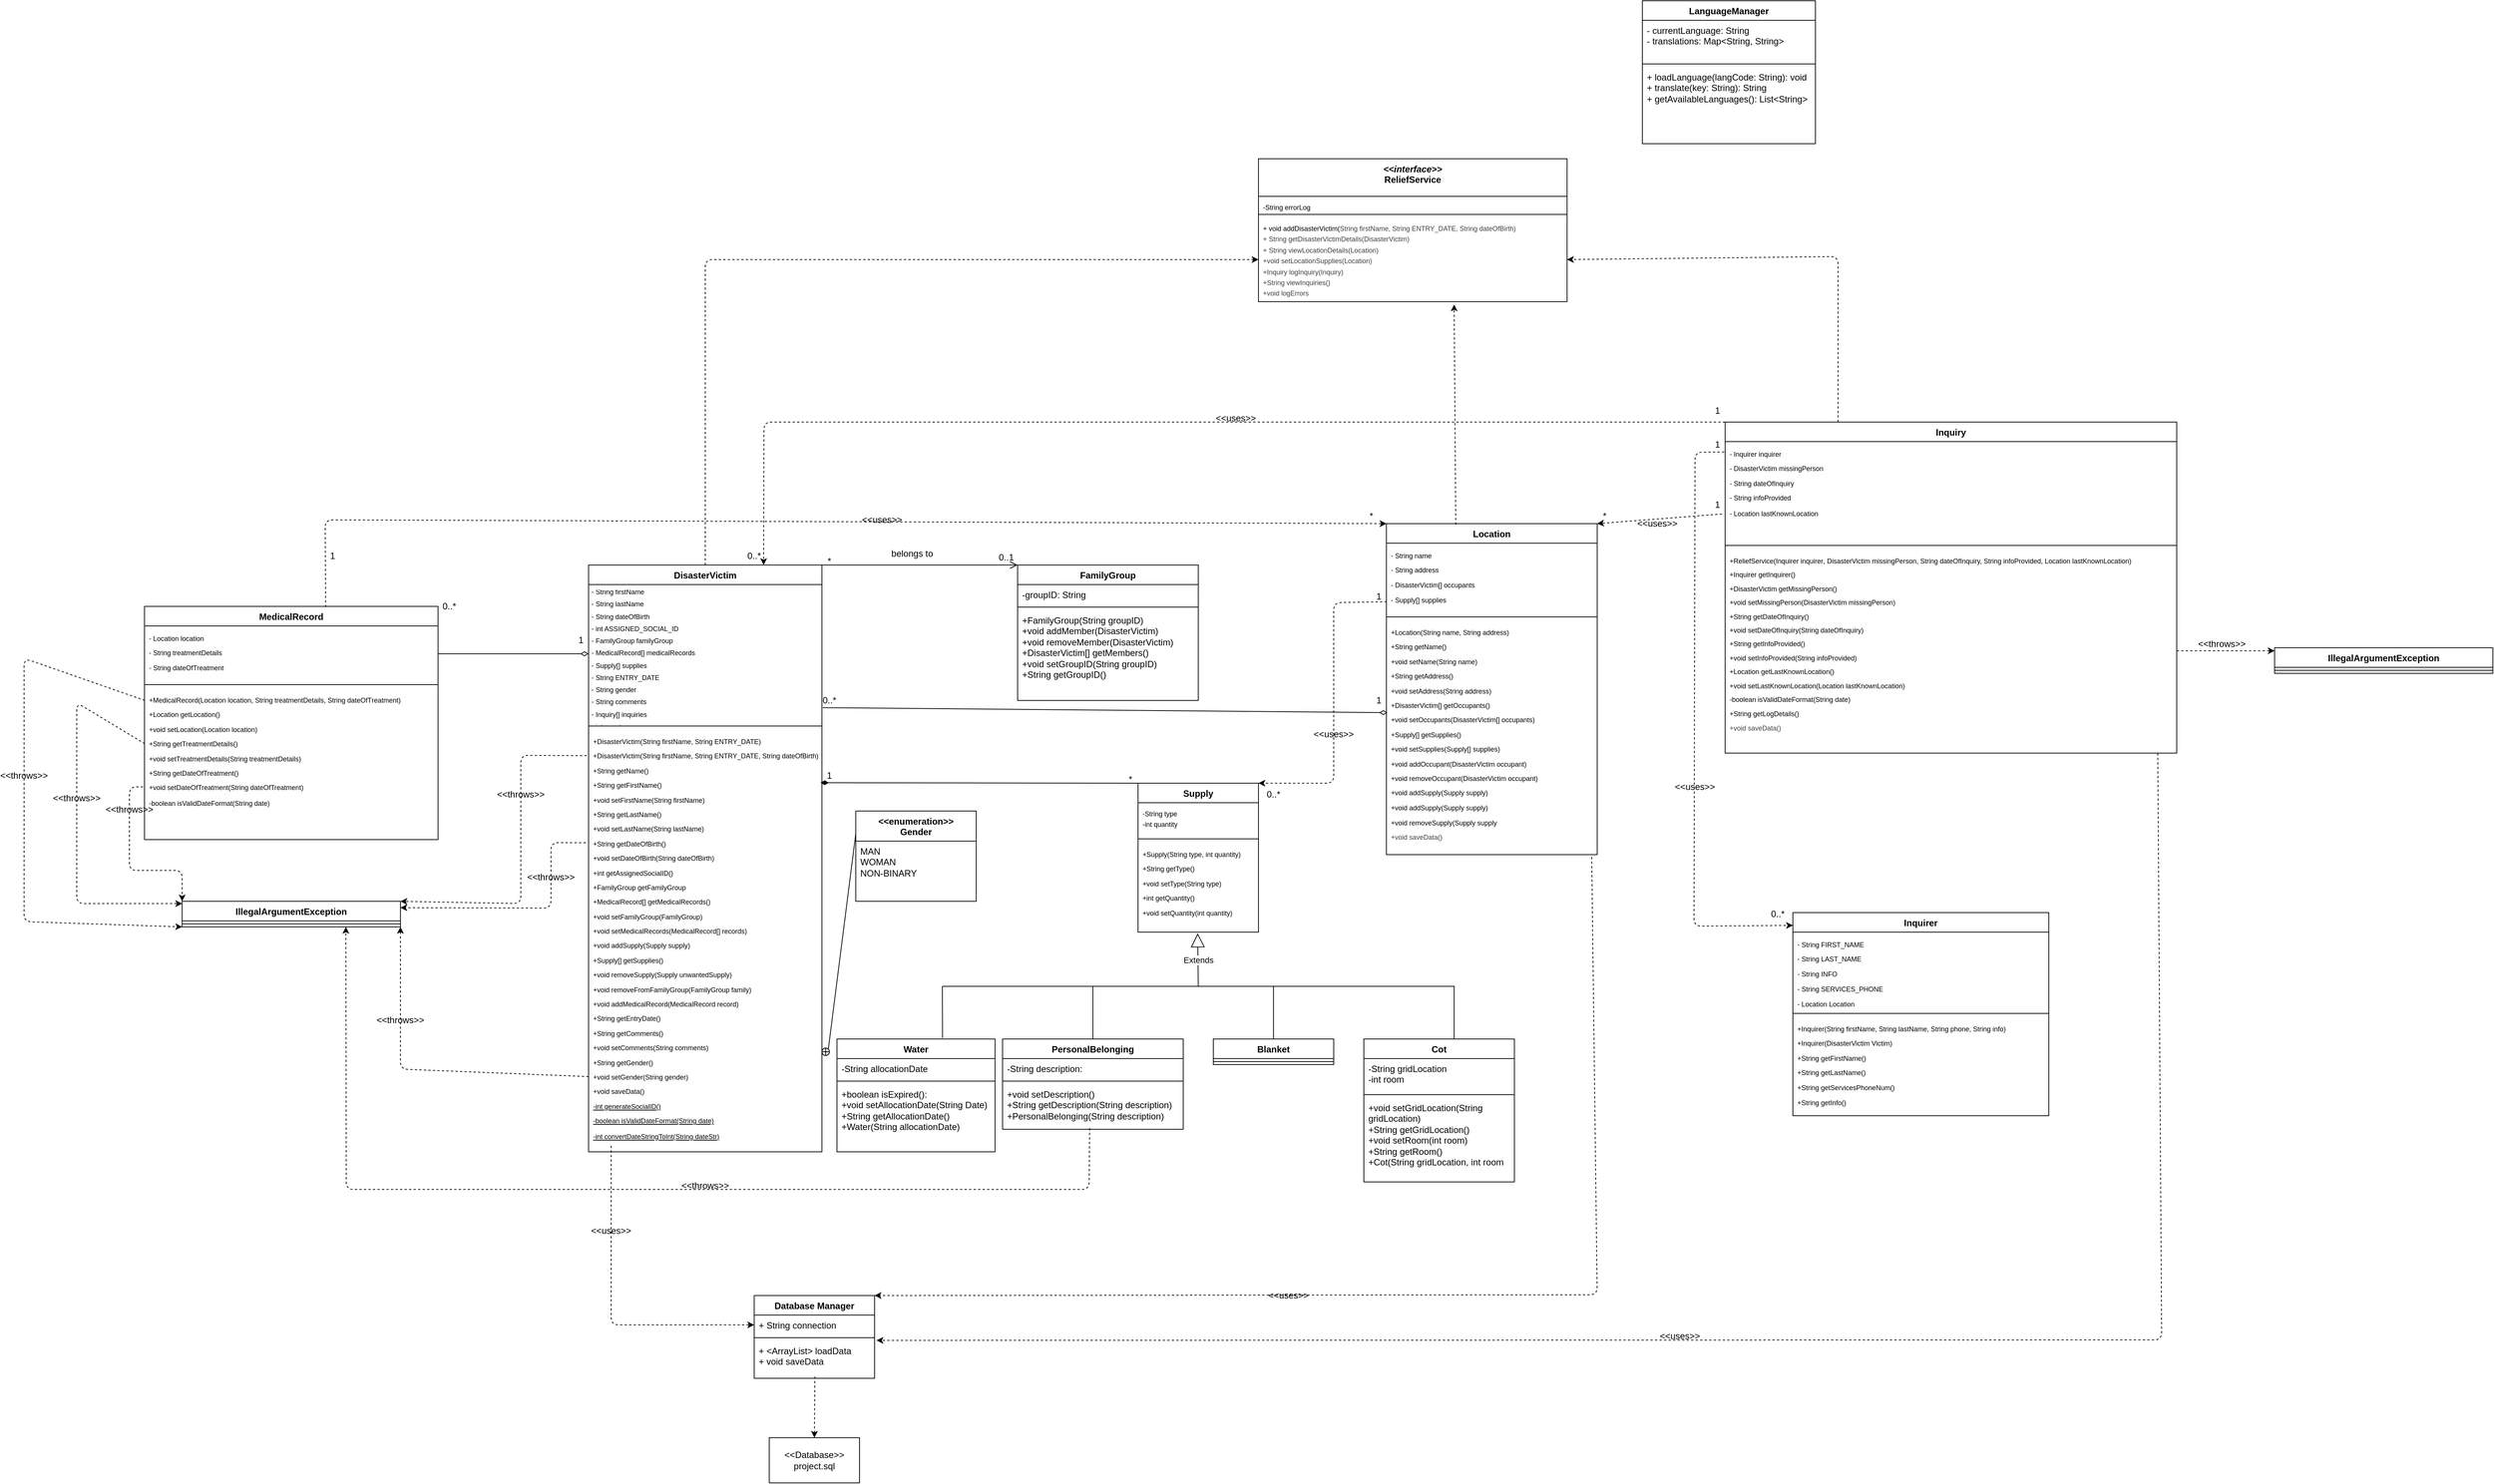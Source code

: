 <mxfile>
    <diagram id="oBRkkMxf2rn4HvT24NEF" name="Page-1">
        <mxGraphModel dx="2147" dy="1518" grid="0" gridSize="10" guides="1" tooltips="1" connect="1" arrows="1" fold="1" page="1" pageScale="1" pageWidth="1169" pageHeight="827" background="#FFFFFF" math="0" shadow="0">
            <root>
                <mxCell id="0"/>
                <mxCell id="1" parent="0"/>
                <mxCell id="2" value="DisasterVictim" style="swimlane;fontStyle=1;align=center;verticalAlign=top;childLayout=stackLayout;horizontal=1;startSize=26;horizontalStack=0;resizeParent=1;resizeParentMax=0;resizeLast=0;collapsible=1;marginBottom=0;whiteSpace=wrap;html=1;movable=1;resizable=1;rotatable=1;deletable=1;editable=1;locked=0;connectable=1;" parent="1" vertex="1">
                    <mxGeometry x="370" y="270" width="310" height="780" as="geometry"/>
                </mxCell>
                <mxCell id="3" value="&lt;p style=&quot;text-align: justify; margin: 0cm 0cm 8pt; color: rgb(0, 0, 0); line-height: 40%;&quot; class=&quot;MsoNormal&quot;&gt;&lt;font face=&quot;Helvetica&quot; style=&quot;font-size: 9px; line-height: 40%;&quot;&gt;- String firstName&lt;/font&gt;&lt;/p&gt;&lt;p style=&quot;text-align: justify; margin: 0cm 0cm 8pt; color: rgb(0, 0, 0); line-height: 40%;&quot; class=&quot;MsoNormal&quot;&gt;&lt;span style=&quot;font-size: 9px; background-color: transparent; line-height: 40%;&quot;&gt;- String lastName&lt;/span&gt;&lt;/p&gt;&lt;p style=&quot;text-align: justify; margin: 0cm 0cm 8pt; color: rgb(0, 0, 0); line-height: 40%;&quot; class=&quot;MsoNormal&quot;&gt;&lt;font face=&quot;Helvetica&quot; style=&quot;font-size: 9px; line-height: 40%;&quot;&gt;- String dateOfBirth&lt;/font&gt;&lt;/p&gt;&lt;p style=&quot;text-align: justify; margin: 0cm 0cm 8pt; color: rgb(0, 0, 0); line-height: 40%;&quot; class=&quot;MsoNormal&quot;&gt;&lt;font face=&quot;Helvetica&quot; style=&quot;font-size: 9px; line-height: 40%;&quot;&gt;- int ASSIGNED_SOCIAL_ID&lt;/font&gt;&lt;/p&gt;&lt;p style=&quot;text-align: justify; margin: 0cm 0cm 8pt; color: rgb(0, 0, 0); line-height: 40%;&quot; class=&quot;MsoNormal&quot;&gt;&lt;font face=&quot;Helvetica&quot; style=&quot;font-size: 9px; line-height: 40%;&quot;&gt;- FamilyGroup familyGroup&lt;/font&gt;&lt;/p&gt;&lt;p style=&quot;text-align: justify; margin: 0cm 0cm 8pt; color: rgb(0, 0, 0); line-height: 40%;&quot; class=&quot;MsoNormal&quot;&gt;&lt;font face=&quot;Helvetica&quot; style=&quot;font-size: 9px; line-height: 40%;&quot;&gt;- MedicalRecord[] medicalRecords&lt;/font&gt;&lt;/p&gt;&lt;p style=&quot;text-align: justify; margin: 0cm 0cm 8pt; color: rgb(0, 0, 0); line-height: 40%;&quot; class=&quot;MsoNormal&quot;&gt;&lt;font face=&quot;Helvetica&quot; style=&quot;font-size: 9px; line-height: 40%;&quot;&gt;- Supply[] supplies&lt;/font&gt;&lt;/p&gt;&lt;p style=&quot;text-align: justify; margin: 0cm 0cm 8pt; color: rgb(0, 0, 0); line-height: 40%;&quot; class=&quot;MsoNormal&quot;&gt;&lt;font face=&quot;Helvetica&quot; style=&quot;font-size: 9px; line-height: 40%;&quot;&gt;- String ENTRY_DATE&lt;/font&gt;&lt;/p&gt;&lt;p style=&quot;text-align: justify; margin: 0cm 0cm 8pt; color: rgb(0, 0, 0); line-height: 40%;&quot; class=&quot;MsoNormal&quot;&gt;&lt;font face=&quot;Helvetica&quot; style=&quot;font-size: 9px; line-height: 40%;&quot;&gt;- String gender&lt;/font&gt;&lt;/p&gt;&lt;p style=&quot;text-align: justify; margin: 0cm 0cm 8pt; color: rgb(0, 0, 0); line-height: 40%;&quot; class=&quot;MsoNormal&quot;&gt;&lt;font face=&quot;Helvetica&quot; style=&quot;font-size: 9px; line-height: 40%;&quot;&gt;- String comments&lt;/font&gt;&lt;/p&gt;&lt;p style=&quot;text-align: justify; margin: 0cm 0cm 8pt; color: rgb(0, 0, 0); line-height: 40%;&quot; class=&quot;MsoNormal&quot;&gt;&lt;font face=&quot;Helvetica&quot; style=&quot;font-size: 9px; line-height: 40%;&quot;&gt;- Inquiry[] inquiries&lt;/font&gt;&lt;/p&gt;&lt;p style=&quot;text-align: justify; margin: 0cm 0cm 0px; color: rgb(0, 0, 0); line-height: 40%;&quot; class=&quot;MsoNormal&quot;&gt;&lt;font face=&quot;Helvetica&quot; style=&quot;font-size: 9px; line-height: 40%;&quot;&gt;&lt;u&gt;- int counter&lt;/u&gt;&lt;/font&gt;&lt;/p&gt;" style="text;strokeColor=none;fillColor=none;align=left;verticalAlign=top;spacingLeft=2;spacingRight=2;overflow=hidden;rotatable=0;points=[[0,0.5],[1,0.5]];portConstraint=eastwest;html=1;spacing=2;whiteSpace=wrap;horizontal=1;spacingTop=0;" parent="2" vertex="1">
                    <mxGeometry y="26" width="310" height="184" as="geometry"/>
                </mxCell>
                <mxCell id="4" value="" style="line;strokeWidth=1;fillColor=none;align=left;verticalAlign=middle;spacingTop=-1;spacingLeft=3;spacingRight=3;rotatable=0;labelPosition=right;points=[];portConstraint=eastwest;strokeColor=inherit;" parent="2" vertex="1">
                    <mxGeometry y="210" width="310" height="8" as="geometry"/>
                </mxCell>
                <mxCell id="5" value="&lt;p style=&quot;margin: 0cm 0cm 0px; line-height: 18.4px; font-family: Aptos, sans-serif; color: rgb(0, 0, 0);&quot; class=&quot;MsoNormal&quot;&gt;&lt;font style=&quot;font-size: 9px;&quot;&gt;&lt;span style=&quot;&quot; class=&quot;markedcontent&quot;&gt;&lt;span style=&quot;line-height: 9.967px; font-family: Arial, sans-serif; color: black; background: white;&quot;&gt;+DisasterV&lt;/span&gt;&lt;span style=&quot;transform-origin: 0% 0%; transform: scaleX(1.0); cursor: text;&quot; role=&quot;presentation&quot;&gt;ictim(String firstName, String ENTR&lt;/span&gt;&lt;span style=&quot;transform-origin: 0% 0%; transform: scaleX(1.0); cursor: text;&quot; role=&quot;presentation&quot;&gt;Y_DA&lt;/span&gt;&lt;span style=&quot;transform-origin: 0% 0%; transform: scaleX(1.0); cursor: text;&quot; role=&quot;presentation&quot;&gt;TE)&lt;/span&gt;&lt;/span&gt;&lt;span style=&quot;font-family: Arial, sans-serif; color: black; background: white;&quot;&gt;&lt;br style=&quot;transform-origin: 0% 0%; cursor: text;&quot; role=&quot;presentation&quot;&gt;&lt;span style=&quot;transform-origin: 0% 0%; cursor: text;&quot; id=&quot;page1R_mcid13&quot;&gt;&lt;/span&gt;&lt;span class=&quot;markedcontent&quot;&gt;&lt;span style=&quot;transform-origin: 0% 0%; transform: scaleX(1.0); cursor: text;&quot; role=&quot;presentation&quot;&gt;&lt;span style=&quot;line-height: 9.967px; color: black; background-image: initial; background-position: initial; background-size: initial; background-repeat: initial; background-attachment: initial; background-origin: initial; background-clip: initial;&quot;&gt;+DisasterV&lt;/span&gt;&lt;span style=&quot;transform-origin: 0% 0%; transform: scaleX(1.0); cursor: text;&quot; role=&quot;presentation&quot;&gt;ictim(String firstName, String ENTR&lt;/span&gt;&lt;span style=&quot;transform-origin: 0% 0%; transform: scaleX(1.0); cursor: text;&quot; role=&quot;presentation&quot;&gt;Y_DA&lt;/span&gt;&lt;span style=&quot;transform-origin: 0% 0%; transform: scaleX(1.0); cursor: text;&quot; role=&quot;presentation&quot;&gt;TE, String dateOfBirth)&lt;/span&gt;&lt;/span&gt;&lt;/span&gt;&lt;/span&gt;&lt;/font&gt;&lt;/p&gt;&lt;p style=&quot;margin: 0cm 0cm 0px; line-height: 18.4px; font-family: Aptos, sans-serif; color: rgb(0, 0, 0);&quot; class=&quot;MsoNormal&quot;&gt;&lt;font style=&quot;font-size: 9px;&quot;&gt;&lt;span style=&quot;font-family: Arial, sans-serif; color: black; background: white;&quot;&gt;+String getName()&lt;br style=&quot;transform-origin: 0% 0%; cursor: text;&quot; role=&quot;presentation&quot;&gt;&lt;span style=&quot;transform-origin: 0% 0%; cursor: text;&quot; id=&quot;page1R_mcid14&quot;&gt;&lt;/span&gt;&lt;span class=&quot;markedcontent&quot;&gt;&lt;span style=&quot;transform-origin: 0% 0%; transform: scaleX(1.0); cursor: text;&quot; role=&quot;presentation&quot;&gt;&lt;span style=&quot;line-height: 9.967px; color: black; background-image: initial; background-position: initial; background-size: initial; background-repeat: initial; background-attachment: initial; background-origin: initial; background-clip: initial;&quot;&gt;+String getFirstName()&lt;/span&gt;&lt;/span&gt;&lt;/span&gt;&lt;/span&gt;&lt;span style=&quot;font-family: Arial, sans-serif; color: black; background: white;&quot;&gt;&lt;br style=&quot;transform-origin: 0% 0%; cursor: text;&quot; role=&quot;presentation&quot;&gt;&lt;span style=&quot;transform-origin: 0% 0%; cursor: text;&quot; id=&quot;page1R_mcid15&quot;&gt;&lt;/span&gt;&lt;span class=&quot;markedcontent&quot;&gt;&lt;span style=&quot;transform-origin: 0% 0%; transform: scaleX(1.0); cursor: text;&quot; role=&quot;presentation&quot;&gt;&lt;span style=&quot;line-height: 9.967px; color: black; background-image: initial; background-position: initial; background-size: initial; background-repeat: initial; background-attachment: initial; background-origin: initial; background-clip: initial;&quot;&gt;+void setFirstName(String firstName)&lt;/span&gt;&lt;/span&gt;&lt;/span&gt;&lt;/span&gt;&lt;span style=&quot;font-family: Arial, sans-serif; color: black; background: white;&quot;&gt;&lt;br style=&quot;transform-origin: 0% 0%; cursor: text;&quot; role=&quot;presentation&quot;&gt;&lt;span style=&quot;transform-origin: 0% 0%; cursor: text;&quot; id=&quot;page1R_mcid16&quot;&gt;&lt;/span&gt;&lt;span class=&quot;markedcontent&quot;&gt;&lt;span style=&quot;transform-origin: 0% 0%; transform: scaleX(1.0); cursor: text;&quot; role=&quot;presentation&quot;&gt;&lt;span style=&quot;line-height: 9.967px; color: black; background-image: initial; background-position: initial; background-size: initial; background-repeat: initial; background-attachment: initial; background-origin: initial; background-clip: initial;&quot;&gt;+String getLastName()&lt;/span&gt;&lt;/span&gt;&lt;/span&gt;&lt;/span&gt;&lt;span style=&quot;font-family: Arial, sans-serif; color: black; background: white;&quot;&gt;&lt;br style=&quot;transform-origin: 0% 0%; cursor: text;&quot; role=&quot;presentation&quot;&gt;&lt;span style=&quot;transform-origin: 0% 0%; cursor: text;&quot; id=&quot;page1R_mcid17&quot;&gt;&lt;/span&gt;&lt;span class=&quot;markedcontent&quot;&gt;&lt;span style=&quot;transform-origin: 0% 0%; transform: scaleX(1.0); cursor: text;&quot; role=&quot;presentation&quot;&gt;&lt;span style=&quot;line-height: 9.967px; color: black; background-image: initial; background-position: initial; background-size: initial; background-repeat: initial; background-attachment: initial; background-origin: initial; background-clip: initial;&quot;&gt;+void setLastName(String lastName)&lt;/span&gt;&lt;/span&gt;&lt;/span&gt;&lt;/span&gt;&lt;span style=&quot;font-family: Arial, sans-serif; color: black; background: white;&quot;&gt;&lt;br style=&quot;transform-origin: 0% 0%; cursor: text;&quot; role=&quot;presentation&quot;&gt;&lt;span style=&quot;transform-origin: 0% 0%; cursor: text;&quot; id=&quot;page1R_mcid18&quot;&gt;&lt;/span&gt;&lt;span class=&quot;markedcontent&quot;&gt;&lt;span style=&quot;transform-origin: 0% 0%; transform: scaleX(1.0); cursor: text;&quot; role=&quot;presentation&quot;&gt;&lt;span style=&quot;line-height: 9.967px; color: black; background-image: initial; background-position: initial; background-size: initial; background-repeat: initial; background-attachment: initial; background-origin: initial; background-clip: initial;&quot;&gt;+String getDateOfBirth()&lt;/span&gt;&lt;/span&gt;&lt;/span&gt;&lt;/span&gt;&lt;span style=&quot;font-family: Arial, sans-serif; color: black; background: white;&quot;&gt;&lt;br style=&quot;transform-origin: 0% 0%; cursor: text;&quot; role=&quot;presentation&quot;&gt;&lt;span style=&quot;transform-origin: 0% 0%; cursor: text;&quot; id=&quot;page1R_mcid19&quot;&gt;&lt;/span&gt;&lt;span class=&quot;markedcontent&quot;&gt;&lt;span style=&quot;transform-origin: 0% 0%; transform: scaleX(1.0); cursor: text;&quot; role=&quot;presentation&quot;&gt;&lt;span style=&quot;line-height: 9.967px; color: black; background-image: initial; background-position: initial; background-size: initial; background-repeat: initial; background-attachment: initial; background-origin: initial; background-clip: initial;&quot;&gt;+void setDateOfBirth(String dateOfBirth)&lt;/span&gt;&lt;/span&gt;&lt;/span&gt;&lt;/span&gt;&lt;span style=&quot;font-family: Arial, sans-serif; color: black; background: white;&quot;&gt;&lt;br style=&quot;transform-origin: 0% 0%; cursor: text;&quot; role=&quot;presentation&quot;&gt;&lt;span style=&quot;transform-origin: 0% 0%; cursor: text;&quot; id=&quot;page1R_mcid20&quot;&gt;&lt;/span&gt;&lt;span class=&quot;markedcontent&quot;&gt;&lt;span style=&quot;transform-origin: 0% 0%; transform: scaleX(1.0); cursor: text;&quot; role=&quot;presentation&quot;&gt;&lt;span style=&quot;line-height: 9.967px; color: black; background-image: initial; background-position: initial; background-size: initial; background-repeat: initial; background-attachment: initial; background-origin: initial; background-clip: initial;&quot;&gt;+int getAssignedSocialID()&lt;/span&gt;&lt;/span&gt;&lt;/span&gt;&lt;/span&gt;&lt;span style=&quot;font-family: Arial, sans-serif; color: black; background: white;&quot;&gt;&lt;br style=&quot;transform-origin: 0% 0%; cursor: text;&quot; role=&quot;presentation&quot;&gt;&lt;span style=&quot;transform-origin: 0% 0%; cursor: text;&quot; id=&quot;page1R_mcid21&quot;&gt;&lt;/span&gt;&lt;span class=&quot;markedcontent&quot;&gt;&lt;span style=&quot;transform-origin: 0% 0%; transform: scaleX(1.0); cursor: text;&quot; role=&quot;presentation&quot;&gt;&lt;span style=&quot;line-height: 9.967px; color: black; background-image: initial; background-position: initial; background-size: initial; background-repeat: initial; background-attachment: initial; background-origin: initial; background-clip: initial;&quot;&gt;+FamilyGroup getFamilyGroup&lt;/span&gt;&lt;/span&gt;&lt;/span&gt;&lt;/span&gt;&lt;span style=&quot;font-family: Arial, sans-serif; color: black; background: white;&quot;&gt;&lt;br style=&quot;transform-origin: 0% 0%; cursor: text;&quot; role=&quot;presentation&quot;&gt;&lt;span style=&quot;transform-origin: 0% 0%; cursor: text;&quot; id=&quot;page1R_mcid22&quot;&gt;&lt;/span&gt;&lt;span class=&quot;markedcontent&quot;&gt;&lt;span style=&quot;transform-origin: 0% 0%; transform: scaleX(1.0); cursor: text;&quot; role=&quot;presentation&quot;&gt;&lt;span style=&quot;line-height: 9.967px; color: black; background-image: initial; background-position: initial; background-size: initial; background-repeat: initial; background-attachment: initial; background-origin: initial; background-clip: initial;&quot;&gt;+MedicalRecord[] getMedicalRecords()&lt;/span&gt;&lt;/span&gt;&lt;/span&gt;&lt;/span&gt;&lt;span style=&quot;font-family: Arial, sans-serif; color: black; background: white;&quot;&gt;&lt;br style=&quot;transform-origin: 0% 0%; cursor: text;&quot; role=&quot;presentation&quot;&gt;&lt;span style=&quot;transform-origin: 0% 0%; cursor: text;&quot; id=&quot;page1R_mcid24&quot;&gt;&lt;/span&gt;&lt;span class=&quot;markedcontent&quot;&gt;&lt;span style=&quot;transform-origin: 0% 0%; transform: scaleX(1.0); cursor: text;&quot; role=&quot;presentation&quot;&gt;&lt;span style=&quot;line-height: 9.967px; color: black; background-image: initial; background-position: initial; background-size: initial; background-repeat: initial; background-attachment: initial; background-origin: initial; background-clip: initial;&quot;&gt;+void setFamilyGroup(FamilyGroup)&lt;/span&gt;&lt;/span&gt;&lt;/span&gt;&lt;/span&gt;&lt;span style=&quot;font-family: Arial, sans-serif; color: black; background: white;&quot;&gt;&lt;br style=&quot;transform-origin: 0% 0%; cursor: text;&quot; role=&quot;presentation&quot;&gt;&lt;span style=&quot;transform-origin: 0% 0%; cursor: text;&quot; id=&quot;page1R_mcid25&quot;&gt;&lt;/span&gt;&lt;span class=&quot;markedcontent&quot;&gt;&lt;span style=&quot;transform-origin: 0% 0%; transform: scaleX(1.0); cursor: text;&quot; role=&quot;presentation&quot;&gt;&lt;span style=&quot;line-height: 9.967px; color: black; background-image: initial; background-position: initial; background-size: initial; background-repeat: initial; background-attachment: initial; background-origin: initial; background-clip: initial;&quot;&gt;+void setMedicalRecords(MedicalRecord[] records)&lt;/span&gt;&lt;/span&gt;&lt;/span&gt;&lt;/span&gt;&lt;span style=&quot;font-family: Arial, sans-serif; color: black; background: white;&quot;&gt;&lt;br style=&quot;transform-origin: 0% 0%; cursor: text;&quot; role=&quot;presentation&quot;&gt;&lt;span style=&quot;transform-origin: 0% 0%; cursor: text;&quot; id=&quot;page1R_mcid27&quot;&gt;&lt;/span&gt;&lt;span class=&quot;markedcontent&quot;&gt;&lt;span style=&quot;transform-origin: 0% 0%; transform: scaleX(1.0); cursor: text;&quot; role=&quot;presentation&quot;&gt;&lt;span style=&quot;line-height: 9.967px; color: black; background-image: initial; background-position: initial; background-size: initial; background-repeat: initial; background-attachment: initial; background-origin: initial; background-clip: initial;&quot;&gt;+void addSupply(Supply supply)&lt;/span&gt;&lt;/span&gt;&lt;/span&gt;&lt;/span&gt;&lt;/font&gt;&lt;/p&gt;&lt;p style=&quot;margin: 0cm 0cm 0px; line-height: 18.4px; font-family: Aptos, sans-serif; color: rgb(0, 0, 0);&quot; class=&quot;MsoNormal&quot;&gt;&lt;font style=&quot;font-size: 9px;&quot;&gt;&lt;span style=&quot;font-family: Arial, sans-serif; background: white; color: black;&quot;&gt;&lt;font color=&quot;#000000&quot;&gt;+Supply[] getSupplies()&lt;br style=&quot;transform-origin: 0% 0%; cursor: text;&quot; role=&quot;presentation&quot;&gt;&lt;/font&gt;&lt;font color=&quot;rgba(0, 0, 0, 0)&quot;&gt;&lt;span style=&quot;transform-origin: 0% 0%; cursor: text; transform-origin: 0% 0%;&quot; id=&quot;page1R_mcid28&quot;&gt;&lt;/span&gt;&lt;/font&gt;&lt;span style=&quot;color: light-dark(black, rgb(237, 237, 237));&quot; class=&quot;markedcontent&quot;&gt;&lt;span style=&quot;transform-origin: 0% 0%; transform: scaleX(1.0); cursor: text;&quot; role=&quot;presentation&quot;&gt;&lt;span style=&quot;line-height: 9.967px; color: black; background-image: initial; background-position: initial; background-size: initial; background-repeat: initial; background-attachment: initial; background-origin: initial; background-clip: initial;&quot;&gt;+void removeSupply(Supply unwantedSupply)&lt;/span&gt;&lt;/span&gt;&lt;/span&gt;&lt;/span&gt;&lt;span style=&quot;color: black; font-family: Arial, sans-serif; background: white;&quot;&gt;&lt;br style=&quot;transform-origin: 0% 0%; cursor: text;&quot; role=&quot;presentation&quot;&gt;&lt;span style=&quot;transform-origin: 0% 0%; cursor: text;&quot; id=&quot;page1R_mcid29&quot;&gt;&lt;/span&gt;&lt;span class=&quot;markedcontent&quot;&gt;&lt;span style=&quot;transform-origin: 0% 0%; transform: scaleX(1.0); cursor: text;&quot; role=&quot;presentation&quot;&gt;&lt;span style=&quot;line-height: 9.967px; color: black; background-image: initial; background-position: initial; background-size: initial; background-repeat: initial; background-attachment: initial; background-origin: initial; background-clip: initial;&quot;&gt;+void removeFromFamilyGroup(FamilyGroup family)&lt;/span&gt;&lt;/span&gt;&lt;/span&gt;&lt;/span&gt;&lt;span style=&quot;color: black; font-family: Arial, sans-serif; background: white;&quot;&gt;&lt;br style=&quot;transform-origin: 0% 0%; cursor: text;&quot; role=&quot;presentation&quot;&gt;&lt;span style=&quot;transform-origin: 0% 0%; cursor: text;&quot; id=&quot;page1R_mcid31&quot;&gt;&lt;/span&gt;&lt;span class=&quot;markedcontent&quot;&gt;&lt;span style=&quot;transform-origin: 0% 0%; transform: scaleX(1.0); cursor: text;&quot; role=&quot;presentation&quot;&gt;&lt;span style=&quot;line-height: 9.967px; color: black; background-image: initial; background-position: initial; background-size: initial; background-repeat: initial; background-attachment: initial; background-origin: initial; background-clip: initial;&quot;&gt;+void addMedicalRecord(MedicalRecord record)&lt;/span&gt;&lt;/span&gt;&lt;/span&gt;&lt;/span&gt;&lt;span style=&quot;color: black; font-family: Arial, sans-serif; background: white;&quot;&gt;&lt;br style=&quot;transform-origin: 0% 0%; cursor: text;&quot; role=&quot;presentation&quot;&gt;&lt;span style=&quot;transform-origin: 0% 0%; cursor: text;&quot; id=&quot;page1R_mcid32&quot;&gt;&lt;/span&gt;&lt;span class=&quot;markedcontent&quot;&gt;&lt;span style=&quot;transform-origin: 0% 0%; transform: scaleX(1.0); cursor: text;&quot; role=&quot;presentation&quot;&gt;&lt;span style=&quot;line-height: 9.967px; color: black; background-image: initial; background-position: initial; background-size: initial; background-repeat: initial; background-attachment: initial; background-origin: initial; background-clip: initial;&quot;&gt;+String getEntryDate()&lt;/span&gt;&lt;/span&gt;&lt;/span&gt;&lt;/span&gt;&lt;span style=&quot;color: black; font-family: Arial, sans-serif; background: white;&quot;&gt;&lt;br style=&quot;transform-origin: 0% 0%; cursor: text;&quot; role=&quot;presentation&quot;&gt;&lt;span style=&quot;transform-origin: 0% 0%; cursor: text;&quot; id=&quot;page1R_mcid33&quot;&gt;&lt;/span&gt;&lt;span class=&quot;markedcontent&quot;&gt;&lt;span style=&quot;transform-origin: 0% 0%; transform: scaleX(1.0); cursor: text;&quot; role=&quot;presentation&quot;&gt;&lt;span style=&quot;line-height: 9.967px; color: black; background-image: initial; background-position: initial; background-size: initial; background-repeat: initial; background-attachment: initial; background-origin: initial; background-clip: initial;&quot;&gt;+String getComments()&lt;/span&gt;&lt;/span&gt;&lt;/span&gt;&lt;/span&gt;&lt;span style=&quot;color: black; font-family: Arial, sans-serif; background: white;&quot;&gt;&lt;br style=&quot;transform-origin: 0% 0%; cursor: text;&quot; role=&quot;presentation&quot;&gt;&lt;span style=&quot;transform-origin: 0% 0%; cursor: text;&quot; id=&quot;page1R_mcid34&quot;&gt;&lt;/span&gt;&lt;span class=&quot;markedcontent&quot;&gt;&lt;span style=&quot;transform-origin: 0% 0%; transform: scaleX(1.0); cursor: text;&quot; role=&quot;presentation&quot;&gt;&lt;span style=&quot;line-height: 9.967px; color: black; background-image: initial; background-position: initial; background-size: initial; background-repeat: initial; background-attachment: initial; background-origin: initial; background-clip: initial;&quot;&gt;+void setComments(String comments)&lt;/span&gt;&lt;/span&gt;&lt;/span&gt;&lt;/span&gt;&lt;span style=&quot;color: black; font-family: Arial, sans-serif; background: white;&quot;&gt;&lt;br style=&quot;transform-origin: 0% 0%; cursor: text;&quot; role=&quot;presentation&quot;&gt;&lt;span style=&quot;transform-origin: 0% 0%; cursor: text;&quot; id=&quot;page1R_mcid35&quot;&gt;&lt;/span&gt;&lt;span class=&quot;markedcontent&quot;&gt;&lt;span style=&quot;transform-origin: 0% 0%; transform: scaleX(1.0); cursor: text;&quot; role=&quot;presentation&quot;&gt;&lt;span style=&quot;line-height: 9.967px; color: black; background-image: initial; background-position: initial; background-size: initial; background-repeat: initial; background-attachment: initial; background-origin: initial; background-clip: initial;&quot;&gt;+String getGender()&lt;/span&gt;&lt;/span&gt;&lt;/span&gt;&lt;/span&gt;&lt;span style=&quot;color: black; font-family: Arial, sans-serif; background: white;&quot;&gt;&lt;br style=&quot;transform-origin: 0% 0%; cursor: text;&quot; role=&quot;presentation&quot;&gt;&lt;span style=&quot;transform-origin: 0% 0%; cursor: text;&quot; id=&quot;page1R_mcid36&quot;&gt;&lt;/span&gt;&lt;span class=&quot;markedcontent&quot;&gt;&lt;span style=&quot;transform-origin: 0% 0%; transform: scaleX(1.0); cursor: text;&quot; role=&quot;presentation&quot;&gt;&lt;span style=&quot;line-height: 9.967px; color: black; background-image: initial; background-position: initial; background-size: initial; background-repeat: initial; background-attachment: initial; background-origin: initial; background-clip: initial;&quot;&gt;+void setGender(String gender)&lt;/span&gt;&lt;/span&gt;&lt;/span&gt;&lt;/span&gt;&lt;/font&gt;&lt;/p&gt;&lt;p style=&quot;margin: 0cm 0cm 0px; line-height: 18.4px; font-family: Aptos, sans-serif; color: rgb(0, 0, 0);&quot; class=&quot;MsoNormal&quot;&gt;&lt;font style=&quot;font-size: 9px;&quot;&gt;&lt;span style=&quot;font-family: Arial, sans-serif; background: white; color: black;&quot;&gt;&lt;font color=&quot;#000000&quot;&gt;+void saveData()&lt;br style=&quot;transform-origin: 0% 0%; cursor: text;&quot; role=&quot;presentation&quot;&gt;&lt;/font&gt;&lt;font color=&quot;rgba(0, 0, 0, 0)&quot;&gt;&lt;span style=&quot;transform-origin: 0% 0%; cursor: text; transform-origin: 0% 0%;&quot; id=&quot;page1R_mcid37&quot;&gt;&lt;/span&gt;&lt;/font&gt;&lt;span style=&quot;color: light-dark(black, rgb(237, 237, 237));&quot; class=&quot;markedcontent&quot;&gt;&lt;span style=&quot;transform-origin: 0% 0%; transform: scaleX(1.0); cursor: text;&quot; role=&quot;presentation&quot;&gt;&lt;span style=&quot;line-height: 9.967px; color: black; background-image: initial; background-position: initial; background-size: initial; background-repeat: initial; background-attachment: initial; background-origin: initial; background-clip: initial;&quot;&gt;&lt;u&gt;-int generateSocialID()&lt;/u&gt;&lt;/span&gt;&lt;/span&gt;&lt;/span&gt;&lt;/span&gt;&lt;u style=&quot;color: light-dark(rgb(0, 0, 0), rgb(237, 237, 237));&quot;&gt;&lt;span style=&quot;font-family: Arial, sans-serif; color: black; background: white;&quot;&gt;&lt;br style=&quot;transform-origin: 0% 0%; cursor: text;&quot; role=&quot;presentation&quot;&gt;&lt;span style=&quot;transform-origin: 0% 0%; cursor: text;&quot; id=&quot;page1R_mcid38&quot;&gt;&lt;/span&gt;&lt;span class=&quot;markedcontent&quot;&gt;&lt;span style=&quot;transform-origin: 0% 0%; transform: scaleX(1.0); cursor: text;&quot; role=&quot;presentation&quot;&gt;&lt;span style=&quot;line-height: 9.967px; color: black; background-image: initial; background-position: initial; background-size: initial; background-repeat: initial; background-attachment: initial; background-origin: initial; background-clip: initial;&quot;&gt;-boolean isV&lt;/span&gt;&lt;span style=&quot;transform-origin: 0% 0%; transform: scaleX(1.0); cursor: text;&quot; role=&quot;presentation&quot;&gt;alidDateFormat(String date)&lt;/span&gt;&lt;/span&gt;&lt;/span&gt;&lt;/span&gt;&lt;span style=&quot;font-family: Arial, sans-serif; color: black; background: white;&quot;&gt;&lt;br style=&quot;transform-origin: 0% 0%; cursor: text;&quot; role=&quot;presentation&quot;&gt;&lt;span style=&quot;cursor: text; transform-origin: 0% 0%;&quot; id=&quot;page1R_mcid39&quot;&gt;&lt;/span&gt;&lt;span style=&quot;&quot; class=&quot;markedcontent&quot;&gt;&lt;span style=&quot;transform-origin: 0% 0%; transform: scaleX(1.0); cursor: text;&quot; role=&quot;presentation&quot;&gt;&lt;span style=&quot;line-height: 9.967px; color: black; background-image: initial; background-position: initial; background-size: initial; background-repeat: initial; background-attachment: initial; background-origin: initial; background-clip: initial;&quot;&gt;-int convertDateStringT&lt;/span&gt;&lt;span style=&quot;transform-origin: 0% 0%; transform: scaleX(1.0); cursor: text;&quot; role=&quot;presentation&quot;&gt;oInt(String dateStr)&lt;/span&gt;&lt;/span&gt;&lt;/span&gt;&lt;/span&gt;&lt;/u&gt;&lt;/font&gt;&lt;font color=&quot;rgba(0, 0, 0, 0)&quot;&gt;&lt;span style=&quot;font-size: 12pt; font-size: 12pt;&quot;&gt;&lt;/span&gt;&lt;/font&gt;&lt;/p&gt;&lt;p style=&quot;margin: 0cm 0cm 0px; line-height: 18.4px; font-family: Aptos, sans-serif; color: rgb(0, 0, 0);&quot; class=&quot;MsoNormal&quot;&gt;&lt;font style=&quot;font-size: 9px;&quot;&gt;&lt;u style=&quot;color: light-dark(rgb(0, 0, 0), rgb(237, 237, 237));&quot;&gt;&lt;span style=&quot;font-family: Arial, sans-serif; color: black; background: white;&quot;&gt;&lt;span style=&quot;&quot; class=&quot;markedcontent&quot;&gt;&lt;span style=&quot;transform-origin: 0% 0%; transform: scaleX(1.0); cursor: text;&quot; role=&quot;presentation&quot;&gt;&lt;span style=&quot;transform-origin: 0% 0%; transform: scaleX(1.0); cursor: text;&quot; role=&quot;presentation&quot;&gt;&lt;br&gt;&lt;/span&gt;&lt;/span&gt;&lt;/span&gt;&lt;/span&gt;&lt;/u&gt;&lt;/font&gt;&lt;/p&gt;" style="text;strokeColor=none;fillColor=none;align=left;verticalAlign=top;spacingLeft=4;spacingRight=4;overflow=hidden;rotatable=0;points=[[0,0.5],[1,0.5]];portConstraint=eastwest;whiteSpace=wrap;html=1;" parent="2" vertex="1">
                    <mxGeometry y="218" width="310" height="562" as="geometry"/>
                </mxCell>
                <mxCell id="7" value="FamilyGroup" style="swimlane;fontStyle=1;align=center;verticalAlign=top;childLayout=stackLayout;horizontal=1;startSize=26;horizontalStack=0;resizeParent=1;resizeParentMax=0;resizeLast=0;collapsible=1;marginBottom=0;whiteSpace=wrap;html=1;movable=1;resizable=1;rotatable=1;deletable=1;editable=1;locked=0;connectable=1;" parent="1" vertex="1">
                    <mxGeometry x="940" y="270" width="240" height="180" as="geometry"/>
                </mxCell>
                <mxCell id="8" value="-groupID: String" style="text;strokeColor=none;fillColor=none;align=left;verticalAlign=top;spacingLeft=4;spacingRight=4;overflow=hidden;rotatable=0;points=[[0,0.5],[1,0.5]];portConstraint=eastwest;whiteSpace=wrap;html=1;" parent="7" vertex="1">
                    <mxGeometry y="26" width="240" height="26" as="geometry"/>
                </mxCell>
                <mxCell id="9" value="" style="line;strokeWidth=1;fillColor=none;align=left;verticalAlign=middle;spacingTop=-1;spacingLeft=3;spacingRight=3;rotatable=0;labelPosition=right;points=[];portConstraint=eastwest;strokeColor=inherit;" parent="7" vertex="1">
                    <mxGeometry y="52" width="240" height="8" as="geometry"/>
                </mxCell>
                <mxCell id="10" value="+FamilyGroup(String groupID)&lt;div&gt;+void addMember(DisasterVictim)&lt;/div&gt;&lt;div&gt;+void removeMember(DisasterVictim)&lt;br&gt;&lt;div&gt;+DisasterVictim[] getMembers()&lt;/div&gt;&lt;/div&gt;&lt;div&gt;+void setGroupID(String groupID)&lt;/div&gt;&lt;div&gt;+String getGroupID()&lt;/div&gt;" style="text;strokeColor=none;fillColor=none;align=left;verticalAlign=top;spacingLeft=4;spacingRight=4;overflow=hidden;rotatable=0;points=[[0,0.5],[1,0.5]];portConstraint=eastwest;whiteSpace=wrap;html=1;" parent="7" vertex="1">
                    <mxGeometry y="60" width="240" height="120" as="geometry"/>
                </mxCell>
                <mxCell id="11" value="" style="endArrow=open;startArrow=none;endFill=0;startFill=0;endSize=8;html=1;verticalAlign=bottom;labelBackgroundColor=none;strokeWidth=1;entryX=0;entryY=0;entryDx=0;entryDy=0;exitX=1;exitY=0;exitDx=0;exitDy=0;movable=0;resizable=0;rotatable=0;deletable=0;editable=0;locked=1;connectable=0;" parent="1" source="2" target="7" edge="1">
                    <mxGeometry width="160" relative="1" as="geometry">
                        <mxPoint x="870" y="310" as="sourcePoint"/>
                        <mxPoint x="920" y="190" as="targetPoint"/>
                    </mxGeometry>
                </mxCell>
                <mxCell id="12" value="0..1" style="text;html=1;align=center;verticalAlign=middle;whiteSpace=wrap;rounded=0;movable=0;resizable=0;rotatable=0;deletable=0;editable=0;locked=1;connectable=0;" parent="1" vertex="1">
                    <mxGeometry x="900" y="250" width="50" height="20" as="geometry"/>
                </mxCell>
                <mxCell id="14" value="*" style="text;html=1;align=center;verticalAlign=middle;whiteSpace=wrap;rounded=0;movable=0;resizable=0;rotatable=0;deletable=0;editable=0;locked=1;connectable=0;" parent="1" vertex="1">
                    <mxGeometry x="680" y="250" width="20" height="30" as="geometry"/>
                </mxCell>
                <mxCell id="15" value="belongs to" style="text;html=1;align=center;verticalAlign=middle;whiteSpace=wrap;rounded=0;movable=0;resizable=0;rotatable=0;deletable=0;editable=0;locked=1;connectable=0;" parent="1" vertex="1">
                    <mxGeometry x="770" y="239" width="60" height="31" as="geometry"/>
                </mxCell>
                <mxCell id="30" value="MedicalRecord" style="swimlane;fontStyle=1;align=center;verticalAlign=top;childLayout=stackLayout;horizontal=1;startSize=26;horizontalStack=0;resizeParent=1;resizeParentMax=0;resizeLast=0;collapsible=1;marginBottom=0;whiteSpace=wrap;html=1;movable=1;resizable=1;rotatable=1;deletable=1;editable=1;locked=0;connectable=1;" parent="1" vertex="1">
                    <mxGeometry x="-220" y="325" width="390" height="310" as="geometry"/>
                </mxCell>
                <mxCell id="31" value="&lt;p style=&quot;margin: 0cm 0cm 8pt; line-height: 18.4px; font-family: Aptos, sans-serif; color: rgb(0, 0, 0);&quot; class=&quot;MsoNormal&quot;&gt;&lt;font style=&quot;font-size: 9px;&quot;&gt;&lt;span style=&quot;&quot; class=&quot;markedcontent&quot;&gt;&lt;span style=&quot;line-height: 9.967px; font-family: Arial, sans-serif; color: black; background: white;&quot;&gt;- Location location&lt;/span&gt;&lt;/span&gt;&lt;span style=&quot;font-family: Arial, sans-serif; color: black; background: white;&quot;&gt;&lt;br style=&quot;transform-origin: 0% 0%; cursor: text;&quot; role=&quot;presentation&quot;&gt;&lt;span style=&quot;transform-origin: 0% 0%; cursor: text;&quot; id=&quot;page1R_mcid83&quot;&gt;&lt;/span&gt;&lt;span class=&quot;markedcontent&quot;&gt;&lt;span style=&quot;transform-origin: 0% 0%; transform: scaleX(1.0); cursor: text;&quot; role=&quot;presentation&quot;&gt;&lt;span style=&quot;line-height: 9.967px; color: black; background-image: initial; background-position: initial; background-size: initial; background-repeat: initial; background-attachment: initial; background-origin: initial; background-clip: initial;&quot;&gt;- String treatmentDetails&lt;/span&gt;&lt;/span&gt;&lt;/span&gt;&lt;/span&gt;&lt;span style=&quot;font-family: Arial, sans-serif; color: black; background: white;&quot;&gt;&lt;br style=&quot;transform-origin: 0% 0%; cursor: text;&quot; role=&quot;presentation&quot;&gt;&lt;span style=&quot;cursor: text; transform-origin: 0% 0%;&quot; id=&quot;page1R_mcid84&quot;&gt;&lt;/span&gt;&lt;span style=&quot;&quot; class=&quot;markedcontent&quot;&gt;&lt;span style=&quot;transform-origin: 0% 0%; transform: scaleX(1.0); cursor: text;&quot; role=&quot;presentation&quot;&gt;&lt;span style=&quot;line-height: 9.967px; color: black; background-image: initial; background-position: initial; background-size: initial; background-repeat: initial; background-attachment: initial; background-origin: initial; background-clip: initial;&quot;&gt;- String dateOfT&lt;/span&gt;&lt;span style=&quot;transform-origin: 0% 0%; transform: scaleX(1.0); cursor: text;&quot; role=&quot;presentation&quot;&gt;reatment&lt;/span&gt;&lt;/span&gt;&lt;/span&gt;&lt;/span&gt;&lt;/font&gt;&lt;/p&gt;" style="text;strokeColor=none;fillColor=none;align=left;verticalAlign=top;spacingLeft=4;spacingRight=4;overflow=hidden;rotatable=0;points=[[0,0.5],[1,0.5]];portConstraint=eastwest;whiteSpace=wrap;html=1;" parent="30" vertex="1">
                    <mxGeometry y="26" width="390" height="74" as="geometry"/>
                </mxCell>
                <mxCell id="32" value="" style="line;strokeWidth=1;fillColor=none;align=left;verticalAlign=middle;spacingTop=-1;spacingLeft=3;spacingRight=3;rotatable=0;labelPosition=right;points=[];portConstraint=eastwest;strokeColor=inherit;" parent="30" vertex="1">
                    <mxGeometry y="100" width="390" height="8" as="geometry"/>
                </mxCell>
                <mxCell id="33" value="&lt;p style=&quot;margin: 0cm 0cm 8pt; line-height: 18.4px; font-family: Aptos, sans-serif; color: rgb(0, 0, 0);&quot; class=&quot;MsoNormal&quot;&gt;&lt;font style=&quot;font-size: 9px;&quot;&gt;&lt;span style=&quot;&quot; class=&quot;markedcontent&quot;&gt;&lt;span style=&quot;line-height: 9.967px; font-family: Arial, sans-serif; color: black; background: white;&quot;&gt;+MedicalRecord(Location location, String treatmentDetails, String dateOfT&lt;/span&gt;&lt;span style=&quot;transform-origin: 0% 0%; transform: scaleX(1.0); cursor: text;&quot; role=&quot;presentation&quot;&gt;reatment)&lt;/span&gt;&lt;/span&gt;&lt;span style=&quot;font-family: Arial, sans-serif; color: black; background: white;&quot;&gt;&lt;br style=&quot;transform-origin: 0% 0%; cursor: text;&quot; role=&quot;presentation&quot;&gt;&lt;span style=&quot;transform-origin: 0% 0%; cursor: text;&quot; id=&quot;page1R_mcid86&quot;&gt;&lt;/span&gt;&lt;span class=&quot;markedcontent&quot;&gt;&lt;span style=&quot;transform-origin: 0% 0%; transform: scaleX(1.0); cursor: text;&quot; role=&quot;presentation&quot;&gt;&lt;span style=&quot;line-height: 9.967px; color: black; background-image: initial; background-position: initial; background-size: initial; background-repeat: initial; background-attachment: initial; background-origin: initial; background-clip: initial;&quot;&gt;+Location getLocation()&lt;/span&gt;&lt;/span&gt;&lt;/span&gt;&lt;/span&gt;&lt;span style=&quot;font-family: Arial, sans-serif; color: black; background: white;&quot;&gt;&lt;br style=&quot;transform-origin: 0% 0%; cursor: text;&quot; role=&quot;presentation&quot;&gt;&lt;span style=&quot;transform-origin: 0% 0%; cursor: text;&quot; id=&quot;page1R_mcid87&quot;&gt;&lt;/span&gt;&lt;span class=&quot;markedcontent&quot;&gt;&lt;span style=&quot;transform-origin: 0% 0%; transform: scaleX(1.0); cursor: text;&quot; role=&quot;presentation&quot;&gt;&lt;span style=&quot;line-height: 9.967px; color: black; background-image: initial; background-position: initial; background-size: initial; background-repeat: initial; background-attachment: initial; background-origin: initial; background-clip: initial;&quot;&gt;+void setLocation(Location location)&lt;/span&gt;&lt;/span&gt;&lt;/span&gt;&lt;/span&gt;&lt;span style=&quot;font-family: Arial, sans-serif; color: black; background: white;&quot;&gt;&lt;br style=&quot;transform-origin: 0% 0%; cursor: text;&quot; role=&quot;presentation&quot;&gt;&lt;span style=&quot;transform-origin: 0% 0%; cursor: text;&quot; id=&quot;page1R_mcid88&quot;&gt;&lt;/span&gt;&lt;span class=&quot;markedcontent&quot;&gt;&lt;span style=&quot;transform-origin: 0% 0%; transform: scaleX(1.0); cursor: text;&quot; role=&quot;presentation&quot;&gt;&lt;span style=&quot;line-height: 9.967px; color: black; background-image: initial; background-position: initial; background-size: initial; background-repeat: initial; background-attachment: initial; background-origin: initial; background-clip: initial;&quot;&gt;+String getT&lt;/span&gt;&lt;span style=&quot;transform-origin: 0% 0%; transform: scaleX(1.0); cursor: text;&quot; role=&quot;presentation&quot;&gt;reatmentDetails()&lt;/span&gt;&lt;/span&gt;&lt;/span&gt;&lt;/span&gt;&lt;span style=&quot;font-family: Arial, sans-serif; color: black; background: white;&quot;&gt;&lt;br style=&quot;transform-origin: 0% 0%; cursor: text;&quot; role=&quot;presentation&quot;&gt;&lt;span style=&quot;transform-origin: 0% 0%; cursor: text;&quot; id=&quot;page1R_mcid89&quot;&gt;&lt;/span&gt;&lt;span class=&quot;markedcontent&quot;&gt;&lt;span style=&quot;transform-origin: 0% 0%; transform: scaleX(1.0); cursor: text;&quot; role=&quot;presentation&quot;&gt;&lt;span style=&quot;line-height: 9.967px; color: black; background-image: initial; background-position: initial; background-size: initial; background-repeat: initial; background-attachment: initial; background-origin: initial; background-clip: initial;&quot;&gt;+void setT&lt;/span&gt;&lt;span style=&quot;transform-origin: 0% 0%; transform: scaleX(1.0); cursor: text;&quot; role=&quot;presentation&quot;&gt;reatmentDetails(String treatmentDetails)&lt;/span&gt;&lt;/span&gt;&lt;/span&gt;&lt;/span&gt;&lt;span style=&quot;font-family: Arial, sans-serif; color: black; background: white;&quot;&gt;&lt;br style=&quot;transform-origin: 0% 0%; cursor: text;&quot; role=&quot;presentation&quot;&gt;&lt;span style=&quot;transform-origin: 0% 0%; cursor: text;&quot; id=&quot;page1R_mcid90&quot;&gt;&lt;/span&gt;&lt;span class=&quot;markedcontent&quot;&gt;&lt;span style=&quot;transform-origin: 0% 0%; transform: scaleX(1.0); cursor: text;&quot; role=&quot;presentation&quot;&gt;&lt;span style=&quot;line-height: 9.967px; color: black; background-image: initial; background-position: initial; background-size: initial; background-repeat: initial; background-attachment: initial; background-origin: initial; background-clip: initial;&quot;&gt;+String getDateOfT&lt;/span&gt;&lt;span style=&quot;transform-origin: 0% 0%; transform: scaleX(1.0); cursor: text;&quot; role=&quot;presentation&quot;&gt;reatment()&lt;/span&gt;&lt;/span&gt;&lt;/span&gt;&lt;/span&gt;&lt;span style=&quot;font-family: Arial, sans-serif; color: black; background: white;&quot;&gt;&lt;br style=&quot;transform-origin: 0% 0%; cursor: text;&quot; role=&quot;presentation&quot;&gt;&lt;span style=&quot;transform-origin: 0% 0%; cursor: text;&quot; id=&quot;page1R_mcid91&quot;&gt;&lt;/span&gt;&lt;span class=&quot;markedcontent&quot;&gt;&lt;span style=&quot;transform-origin: 0% 0%; transform: scaleX(1.0); cursor: text;&quot; role=&quot;presentation&quot;&gt;&lt;span style=&quot;line-height: 9.967px; color: black; background-image: initial; background-position: initial; background-size: initial; background-repeat: initial; background-attachment: initial; background-origin: initial; background-clip: initial;&quot;&gt;+void setDateOfT&lt;/span&gt;&lt;span style=&quot;transform-origin: 0% 0%; transform: scaleX(1.0); cursor: text;&quot; role=&quot;presentation&quot;&gt;reatment(String dateOfT&lt;/span&gt;&lt;span style=&quot;transform-origin: 0% 0%; transform: scaleX(1.0); cursor: text;&quot; role=&quot;presentation&quot;&gt;reatment)&lt;/span&gt;&lt;/span&gt;&lt;/span&gt;&lt;/span&gt;&lt;span style=&quot;font-family: Arial, sans-serif; color: black; background: white;&quot;&gt;&lt;br style=&quot;transform-origin: 0% 0%; cursor: text;&quot; role=&quot;presentation&quot;&gt;&lt;span style=&quot;cursor: text; transform-origin: 0% 0%;&quot; id=&quot;page1R_mcid92&quot;&gt;&lt;/span&gt;&lt;span style=&quot;&quot; class=&quot;markedcontent&quot;&gt;&lt;span style=&quot;transform-origin: 0% 0%; transform: scaleX(1.0); cursor: text;&quot; role=&quot;presentation&quot;&gt;&lt;span style=&quot;line-height: 9.967px; color: black; background-image: initial; background-position: initial; background-size: initial; background-repeat: initial; background-attachment: initial; background-origin: initial; background-clip: initial;&quot;&gt;-boolean isV&lt;/span&gt;&lt;span style=&quot;transform-origin: 0% 0%; transform: scaleX(1.0); cursor: text;&quot; role=&quot;presentation&quot;&gt;alidDateFormat(String date)&lt;/span&gt;&lt;/span&gt;&lt;/span&gt;&lt;/span&gt;&lt;/font&gt;&lt;span style=&quot;font-size: 12pt;&quot;&gt;&lt;/span&gt;&lt;/p&gt;" style="text;strokeColor=none;fillColor=none;align=left;verticalAlign=top;spacingLeft=4;spacingRight=4;overflow=hidden;rotatable=0;points=[[0,0.5],[1,0.5]];portConstraint=eastwest;whiteSpace=wrap;html=1;" parent="30" vertex="1">
                    <mxGeometry y="108" width="390" height="202" as="geometry"/>
                </mxCell>
                <mxCell id="47" value="" style="endArrow=none;startArrow=diamondThin;endFill=0;startFill=0;html=1;verticalAlign=bottom;labelBackgroundColor=none;strokeWidth=1;startSize=8;endSize=8;entryX=1;entryY=0.5;entryDx=0;entryDy=0;exitX=0;exitY=0.5;exitDx=0;exitDy=0;movable=0;resizable=0;rotatable=0;deletable=0;editable=0;locked=1;connectable=0;" parent="1" source="3" target="31" edge="1">
                    <mxGeometry width="160" relative="1" as="geometry">
                        <mxPoint x="-50" y="190" as="sourcePoint"/>
                        <mxPoint x="110" y="190" as="targetPoint"/>
                    </mxGeometry>
                </mxCell>
                <mxCell id="50" value="0..*" style="text;html=1;align=center;verticalAlign=middle;whiteSpace=wrap;rounded=0;movable=0;resizable=0;rotatable=0;deletable=0;editable=0;locked=1;connectable=0;" parent="1" vertex="1">
                    <mxGeometry x="170" y="314" width="30" height="22" as="geometry"/>
                </mxCell>
                <mxCell id="51" value="1" style="text;html=1;align=center;verticalAlign=middle;whiteSpace=wrap;rounded=0;movable=0;resizable=0;rotatable=0;deletable=0;editable=0;locked=1;connectable=0;" parent="1" vertex="1">
                    <mxGeometry x="350" y="360" width="20" height="20" as="geometry"/>
                </mxCell>
                <mxCell id="53" value="IllegalArgumentException" style="swimlane;fontStyle=1;align=center;verticalAlign=top;childLayout=stackLayout;horizontal=1;startSize=26;horizontalStack=0;resizeParent=1;resizeParentMax=0;resizeLast=0;collapsible=1;marginBottom=0;whiteSpace=wrap;html=1;movable=1;resizable=1;rotatable=1;deletable=1;editable=1;locked=0;connectable=1;" parent="1" vertex="1">
                    <mxGeometry x="-170" y="717" width="290" height="34" as="geometry"/>
                </mxCell>
                <mxCell id="55" value="" style="line;strokeWidth=1;fillColor=none;align=left;verticalAlign=middle;spacingTop=-1;spacingLeft=3;spacingRight=3;rotatable=0;labelPosition=right;points=[];portConstraint=eastwest;strokeColor=inherit;" parent="53" vertex="1">
                    <mxGeometry y="26" width="290" height="8" as="geometry"/>
                </mxCell>
                <mxCell id="57" value="" style="html=1;labelBackgroundColor=#ffffff;startArrow=none;startFill=0;startSize=6;endArrow=classic;endFill=1;endSize=6;jettySize=auto;orthogonalLoop=1;strokeWidth=1;dashed=1;fontSize=14;exitX=-0.005;exitY=0.653;exitDx=0;exitDy=0;exitPerimeter=0;edgeStyle=orthogonalEdgeStyle;entryX=0;entryY=0;entryDx=0;entryDy=0;movable=0;resizable=0;rotatable=0;deletable=0;editable=0;locked=1;connectable=0;" parent="1" source="33" target="53" edge="1">
                    <mxGeometry width="60" height="60" relative="1" as="geometry">
                        <mxPoint x="-260" y="510" as="sourcePoint"/>
                        <mxPoint x="-170" y="640" as="targetPoint"/>
                    </mxGeometry>
                </mxCell>
                <mxCell id="60" value="" style="html=1;labelBackgroundColor=#ffffff;startArrow=none;startFill=0;startSize=6;endArrow=classic;endFill=1;endSize=6;jettySize=auto;orthogonalLoop=1;strokeWidth=1;dashed=1;fontSize=14;exitX=0.001;exitY=0.084;exitDx=0;exitDy=0;exitPerimeter=0;entryX=0;entryY=1;entryDx=0;entryDy=0;movable=0;resizable=0;rotatable=0;deletable=0;editable=0;locked=1;connectable=0;" parent="1" source="33" target="53" edge="1">
                    <mxGeometry width="60" height="60" relative="1" as="geometry">
                        <mxPoint x="-230" y="477" as="sourcePoint"/>
                        <mxPoint x="-180" y="744" as="targetPoint"/>
                        <Array as="points">
                            <mxPoint x="-380" y="394"/>
                            <mxPoint x="-380" y="744"/>
                        </Array>
                    </mxGeometry>
                </mxCell>
                <mxCell id="59" value="" style="html=1;labelBackgroundColor=#ffffff;startArrow=none;startFill=0;startSize=6;endArrow=classic;endFill=1;endSize=6;jettySize=auto;orthogonalLoop=1;strokeWidth=1;dashed=1;fontSize=14;exitX=0.001;exitY=0.369;exitDx=0;exitDy=0;exitPerimeter=0;movable=0;resizable=0;rotatable=0;deletable=0;editable=0;locked=1;connectable=0;" parent="1" source="33" edge="1">
                    <mxGeometry width="60" height="60" relative="1" as="geometry">
                        <mxPoint x="-310" y="450" as="sourcePoint"/>
                        <mxPoint x="-170" y="720" as="targetPoint"/>
                        <Array as="points">
                            <mxPoint x="-310" y="453"/>
                            <mxPoint x="-310" y="720"/>
                        </Array>
                    </mxGeometry>
                </mxCell>
                <mxCell id="62" value="&amp;lt;&amp;lt;throws&amp;gt;&amp;gt;" style="text;html=1;align=center;verticalAlign=middle;whiteSpace=wrap;rounded=0;movable=0;resizable=0;rotatable=0;deletable=0;editable=0;locked=1;connectable=0;" parent="1" vertex="1">
                    <mxGeometry x="-340" y="565" width="60" height="30" as="geometry"/>
                </mxCell>
                <mxCell id="63" value="&amp;lt;&amp;lt;throws&amp;gt;&amp;gt;" style="text;html=1;align=center;verticalAlign=middle;whiteSpace=wrap;rounded=0;movable=0;resizable=0;rotatable=0;deletable=0;editable=0;locked=1;connectable=0;" parent="1" vertex="1">
                    <mxGeometry x="-270" y="580" width="60" height="30" as="geometry"/>
                </mxCell>
                <mxCell id="61" value="&amp;lt;&amp;lt;throws&amp;gt;&amp;gt;" style="text;html=1;align=center;verticalAlign=middle;whiteSpace=wrap;rounded=0;movable=0;resizable=0;rotatable=0;deletable=0;editable=0;locked=1;connectable=0;" parent="1" vertex="1">
                    <mxGeometry x="-410" y="535" width="60" height="30" as="geometry"/>
                </mxCell>
                <mxCell id="66" value="Supply" style="swimlane;fontStyle=1;align=center;verticalAlign=top;childLayout=stackLayout;horizontal=1;startSize=26;horizontalStack=0;resizeParent=1;resizeParentMax=0;resizeLast=0;collapsible=1;marginBottom=0;whiteSpace=wrap;html=1;" parent="1" vertex="1">
                    <mxGeometry x="1100" y="560" width="160" height="198" as="geometry"/>
                </mxCell>
                <mxCell id="67" value="&lt;font style=&quot;font-size: 9px;&quot;&gt;-String type&lt;/font&gt;&lt;div&gt;&lt;font style=&quot;font-size: 9px;&quot;&gt;-int quantity&lt;/font&gt;&lt;/div&gt;" style="text;strokeColor=none;fillColor=none;align=left;verticalAlign=top;spacingLeft=4;spacingRight=4;overflow=hidden;rotatable=0;points=[[0,0.5],[1,0.5]];portConstraint=eastwest;whiteSpace=wrap;html=1;" parent="66" vertex="1">
                    <mxGeometry y="26" width="160" height="44" as="geometry"/>
                </mxCell>
                <mxCell id="68" value="" style="line;strokeWidth=1;fillColor=none;align=left;verticalAlign=middle;spacingTop=-1;spacingLeft=3;spacingRight=3;rotatable=0;labelPosition=right;points=[];portConstraint=eastwest;strokeColor=inherit;" parent="66" vertex="1">
                    <mxGeometry y="70" width="160" height="8" as="geometry"/>
                </mxCell>
                <mxCell id="69" value="&lt;p style=&quot;margin: 0cm 0cm 8pt; line-height: 18.4px; font-family: Aptos, sans-serif; color: rgb(0, 0, 0);&quot; class=&quot;MsoNormal&quot;&gt;&lt;font style=&quot;font-size: 9px;&quot;&gt;&lt;span style=&quot;&quot; class=&quot;markedcontent&quot;&gt;&lt;span style=&quot;line-height: 7.667px; font-family: Arial, sans-serif; color: black; background: white;&quot;&gt;+Supply(String type, int quantity)&lt;/span&gt;&lt;/span&gt;&lt;span style=&quot;font-family: Arial, sans-serif; color: black; background: white;&quot;&gt;&lt;br style=&quot;transform-origin: 0% 0%; cursor: text;&quot; role=&quot;presentation&quot;&gt;&lt;span style=&quot;transform-origin: 0% 0%; cursor: text;&quot; id=&quot;page1R_mcid116&quot;&gt;&lt;/span&gt;&lt;span class=&quot;markedcontent&quot;&gt;&lt;span style=&quot;transform-origin: 0% 0%; transform: scaleX(1.0); cursor: text;&quot; role=&quot;presentation&quot;&gt;&lt;span style=&quot;line-height: 7.667px; color: black; background-image: initial; background-position: initial; background-size: initial; background-repeat: initial; background-attachment: initial; background-origin: initial; background-clip: initial;&quot;&gt;+String getT&lt;/span&gt;&lt;span style=&quot;transform-origin: 0% 0%; transform: scaleX(1.0); cursor: text;&quot; role=&quot;presentation&quot;&gt;ype()&lt;/span&gt;&lt;/span&gt;&lt;/span&gt;&lt;/span&gt;&lt;span style=&quot;font-family: Arial, sans-serif; color: black; background: white;&quot;&gt;&lt;br style=&quot;transform-origin: 0% 0%; cursor: text;&quot; role=&quot;presentation&quot;&gt;&lt;span style=&quot;transform-origin: 0% 0%; cursor: text;&quot; id=&quot;page1R_mcid117&quot;&gt;&lt;/span&gt;&lt;span class=&quot;markedcontent&quot;&gt;&lt;span style=&quot;transform-origin: 0% 0%; transform: scaleX(1.0); cursor: text;&quot; role=&quot;presentation&quot;&gt;&lt;span style=&quot;line-height: 7.667px; color: black; background-image: initial; background-position: initial; background-size: initial; background-repeat: initial; background-attachment: initial; background-origin: initial; background-clip: initial;&quot;&gt;+void setT&lt;/span&gt;&lt;span style=&quot;transform-origin: 0% 0%; transform: scaleX(1.0); cursor: text;&quot; role=&quot;presentation&quot;&gt;ype(String type)&lt;/span&gt;&lt;/span&gt;&lt;/span&gt;&lt;/span&gt;&lt;span style=&quot;font-family: Arial, sans-serif; color: black; background: white;&quot;&gt;&lt;br style=&quot;transform-origin: 0% 0%; cursor: text;&quot; role=&quot;presentation&quot;&gt;&lt;span style=&quot;transform-origin: 0% 0%; cursor: text;&quot; id=&quot;page1R_mcid118&quot;&gt;&lt;/span&gt;&lt;span class=&quot;markedcontent&quot;&gt;&lt;span style=&quot;transform-origin: 0% 0%; transform: scaleX(1.0); cursor: text;&quot; role=&quot;presentation&quot;&gt;&lt;span style=&quot;line-height: 7.667px; color: black; background-image: initial; background-position: initial; background-size: initial; background-repeat: initial; background-attachment: initial; background-origin: initial; background-clip: initial;&quot;&gt;+int getQuantity()&lt;/span&gt;&lt;/span&gt;&lt;/span&gt;&lt;/span&gt;&lt;span style=&quot;font-family: Arial, sans-serif; color: black; background: white;&quot;&gt;&lt;br style=&quot;transform-origin: 0% 0%; cursor: text;&quot; role=&quot;presentation&quot;&gt;&lt;span style=&quot;transform-origin: 0% 0%; cursor: text;&quot; id=&quot;page1R_mcid119&quot;&gt;&lt;/span&gt;&lt;span class=&quot;markedcontent&quot;&gt;&lt;span style=&quot;transform-origin: 0% 0%; transform: scaleX(1.0); cursor: text;&quot; role=&quot;presentation&quot;&gt;&lt;span style=&quot;line-height: 7.667px; color: black; background-image: initial; background-position: initial; background-size: initial; background-repeat: initial; background-attachment: initial; background-origin: initial; background-clip: initial;&quot;&gt;+void setQuantity(int quantity)&lt;/span&gt;&lt;/span&gt;&lt;/span&gt;&lt;/span&gt;&lt;/font&gt;&lt;span style=&quot;font-family: Arial, sans-serif; color: black; background: white;&quot;&gt;&lt;font style=&quot;font-size: 9px;&quot;&gt;&lt;br style=&quot;transform-origin: 0% 0%; cursor: text;&quot; role=&quot;presentation&quot;&gt;&lt;/font&gt;&lt;br&gt;&lt;span style=&quot;transform-origin: 0% 0%; cursor: text; font-size: 12pt; transform-origin: 0% 0%;&quot; id=&quot;page1R_mcid120&quot;&gt;&lt;/span&gt;&lt;span style=&quot;font-size: 12pt;&quot;&gt;&lt;/span&gt;&lt;/span&gt;&lt;/p&gt;&lt;span style=&quot;font-size: medium; transform-origin: 0% 0%; transform: scaleX(1.001); cursor: text;&quot; role=&quot;presentation&quot;&gt;&lt;/span&gt;" style="text;strokeColor=none;fillColor=none;align=left;verticalAlign=top;spacingLeft=4;spacingRight=4;overflow=hidden;rotatable=0;points=[[0,0.5],[1,0.5]];portConstraint=eastwest;whiteSpace=wrap;html=1;" parent="66" vertex="1">
                    <mxGeometry y="78" width="160" height="120" as="geometry"/>
                </mxCell>
                <mxCell id="70" value="Cot" style="swimlane;fontStyle=1;align=center;verticalAlign=top;childLayout=stackLayout;horizontal=1;startSize=26;horizontalStack=0;resizeParent=1;resizeParentMax=0;resizeLast=0;collapsible=1;marginBottom=0;whiteSpace=wrap;html=1;" parent="1" vertex="1">
                    <mxGeometry x="1400" y="900" width="200" height="190" as="geometry"/>
                </mxCell>
                <mxCell id="71" value="-String gridLocation&lt;div&gt;-int room&lt;/div&gt;" style="text;strokeColor=none;fillColor=none;align=left;verticalAlign=top;spacingLeft=4;spacingRight=4;overflow=hidden;rotatable=0;points=[[0,0.5],[1,0.5]];portConstraint=eastwest;whiteSpace=wrap;html=1;" parent="70" vertex="1">
                    <mxGeometry y="26" width="200" height="44" as="geometry"/>
                </mxCell>
                <mxCell id="72" value="" style="line;strokeWidth=1;fillColor=none;align=left;verticalAlign=middle;spacingTop=-1;spacingLeft=3;spacingRight=3;rotatable=0;labelPosition=right;points=[];portConstraint=eastwest;strokeColor=inherit;" parent="70" vertex="1">
                    <mxGeometry y="70" width="200" height="8" as="geometry"/>
                </mxCell>
                <mxCell id="73" value="&lt;span style=&quot;color: rgb(0, 0, 0);&quot;&gt;+void setGridLocation(String gridLocation)&lt;/span&gt;&lt;div&gt;+String getGridLocation()&lt;/div&gt;&lt;div&gt;&lt;span style=&quot;color: rgb(0, 0, 0);&quot;&gt;+void setRoom(int room)&lt;/span&gt;&lt;div&gt;+String getRoom()&lt;/div&gt;&lt;/div&gt;&lt;div&gt;+Cot(String gridLocation, int room&lt;/div&gt;" style="text;strokeColor=none;fillColor=none;align=left;verticalAlign=top;spacingLeft=4;spacingRight=4;overflow=hidden;rotatable=0;points=[[0,0.5],[1,0.5]];portConstraint=eastwest;whiteSpace=wrap;html=1;" parent="70" vertex="1">
                    <mxGeometry y="78" width="200" height="112" as="geometry"/>
                </mxCell>
                <mxCell id="74" value="Blanket" style="swimlane;fontStyle=1;align=center;verticalAlign=top;childLayout=stackLayout;horizontal=1;startSize=26;horizontalStack=0;resizeParent=1;resizeParentMax=0;resizeLast=0;collapsible=1;marginBottom=0;whiteSpace=wrap;html=1;" parent="1" vertex="1">
                    <mxGeometry x="1200" y="900" width="160" height="34" as="geometry"/>
                </mxCell>
                <mxCell id="76" value="" style="line;strokeWidth=1;fillColor=none;align=left;verticalAlign=middle;spacingTop=-1;spacingLeft=3;spacingRight=3;rotatable=0;labelPosition=right;points=[];portConstraint=eastwest;strokeColor=inherit;" parent="74" vertex="1">
                    <mxGeometry y="26" width="160" height="8" as="geometry"/>
                </mxCell>
                <mxCell id="78" value="PersonalBelonging" style="swimlane;fontStyle=1;align=center;verticalAlign=top;childLayout=stackLayout;horizontal=1;startSize=26;horizontalStack=0;resizeParent=1;resizeParentMax=0;resizeLast=0;collapsible=1;marginBottom=0;whiteSpace=wrap;html=1;" parent="1" vertex="1">
                    <mxGeometry x="920" y="900" width="240" height="120" as="geometry"/>
                </mxCell>
                <mxCell id="79" value="-String description:" style="text;strokeColor=none;fillColor=none;align=left;verticalAlign=top;spacingLeft=4;spacingRight=4;overflow=hidden;rotatable=0;points=[[0,0.5],[1,0.5]];portConstraint=eastwest;whiteSpace=wrap;html=1;" parent="78" vertex="1">
                    <mxGeometry y="26" width="240" height="26" as="geometry"/>
                </mxCell>
                <mxCell id="80" value="" style="line;strokeWidth=1;fillColor=none;align=left;verticalAlign=middle;spacingTop=-1;spacingLeft=3;spacingRight=3;rotatable=0;labelPosition=right;points=[];portConstraint=eastwest;strokeColor=inherit;" parent="78" vertex="1">
                    <mxGeometry y="52" width="240" height="8" as="geometry"/>
                </mxCell>
                <mxCell id="81" value="+void setDescription()&lt;div&gt;+String getDescription(String description)&lt;/div&gt;&lt;div&gt;+PersonalBelonging(String description)&lt;/div&gt;" style="text;strokeColor=none;fillColor=none;align=left;verticalAlign=top;spacingLeft=4;spacingRight=4;overflow=hidden;rotatable=0;points=[[0,0.5],[1,0.5]];portConstraint=eastwest;whiteSpace=wrap;html=1;" parent="78" vertex="1">
                    <mxGeometry y="60" width="240" height="60" as="geometry"/>
                </mxCell>
                <mxCell id="82" value="Water" style="swimlane;fontStyle=1;align=center;verticalAlign=top;childLayout=stackLayout;horizontal=1;startSize=26;horizontalStack=0;resizeParent=1;resizeParentMax=0;resizeLast=0;collapsible=1;marginBottom=0;whiteSpace=wrap;html=1;" parent="1" vertex="1">
                    <mxGeometry x="700" y="900" width="210" height="150" as="geometry"/>
                </mxCell>
                <mxCell id="83" value="-String allocationDate&amp;nbsp;" style="text;strokeColor=none;fillColor=none;align=left;verticalAlign=top;spacingLeft=4;spacingRight=4;overflow=hidden;rotatable=0;points=[[0,0.5],[1,0.5]];portConstraint=eastwest;whiteSpace=wrap;html=1;" parent="82" vertex="1">
                    <mxGeometry y="26" width="210" height="26" as="geometry"/>
                </mxCell>
                <mxCell id="84" value="" style="line;strokeWidth=1;fillColor=none;align=left;verticalAlign=middle;spacingTop=-1;spacingLeft=3;spacingRight=3;rotatable=0;labelPosition=right;points=[];portConstraint=eastwest;strokeColor=inherit;" parent="82" vertex="1">
                    <mxGeometry y="52" width="210" height="8" as="geometry"/>
                </mxCell>
                <mxCell id="85" value="+boolean isExpired():&lt;div&gt;+void setAllocationDate(String Date)&lt;/div&gt;&lt;div&gt;+String getAllocationDate()&lt;/div&gt;&lt;div&gt;+Water(String allocationDate)&lt;/div&gt;" style="text;strokeColor=none;fillColor=none;align=left;verticalAlign=top;spacingLeft=4;spacingRight=4;overflow=hidden;rotatable=0;points=[[0,0.5],[1,0.5]];portConstraint=eastwest;whiteSpace=wrap;html=1;" parent="82" vertex="1">
                    <mxGeometry y="60" width="210" height="90" as="geometry"/>
                </mxCell>
                <mxCell id="86" value="Location" style="swimlane;fontStyle=1;align=center;verticalAlign=top;childLayout=stackLayout;horizontal=1;startSize=26;horizontalStack=0;resizeParent=1;resizeParentMax=0;resizeLast=0;collapsible=1;marginBottom=0;whiteSpace=wrap;html=1;" parent="1" vertex="1">
                    <mxGeometry x="1430" y="215" width="280" height="440" as="geometry"/>
                </mxCell>
                <mxCell id="87" value="&lt;p style=&quot;margin: 0cm 0cm 8pt; line-height: 18.4px; font-family: Aptos, sans-serif; color: rgb(0, 0, 0);&quot; class=&quot;MsoNormal&quot;&gt;&lt;font style=&quot;font-size: 9px;&quot;&gt;&lt;span style=&quot;&quot; class=&quot;markedcontent&quot;&gt;&lt;span style=&quot;line-height: 9.967px; font-family: Arial, sans-serif; color: black; background: white;&quot;&gt;- String name&lt;/span&gt;&lt;/span&gt;&lt;span style=&quot;font-family: Arial, sans-serif; color: black; background: white;&quot;&gt;&lt;br style=&quot;transform-origin: 0% 0%; cursor: text;&quot; role=&quot;presentation&quot;&gt;&lt;span style=&quot;transform-origin: 0% 0%; cursor: text;&quot; id=&quot;page1R_mcid64&quot;&gt;&lt;/span&gt;&lt;span class=&quot;markedcontent&quot;&gt;&lt;span style=&quot;transform-origin: 0% 0%; transform: scaleX(1.0); cursor: text;&quot; role=&quot;presentation&quot;&gt;&lt;span style=&quot;line-height: 9.967px; color: black; background-image: initial; background-position: initial; background-size: initial; background-repeat: initial; background-attachment: initial; background-origin: initial; background-clip: initial;&quot;&gt;- String address&lt;/span&gt;&lt;/span&gt;&lt;/span&gt;&lt;/span&gt;&lt;span style=&quot;font-family: Arial, sans-serif; color: black; background: white;&quot;&gt;&lt;br style=&quot;transform-origin: 0% 0%; cursor: text;&quot; role=&quot;presentation&quot;&gt;&lt;span style=&quot;transform-origin: 0% 0%; cursor: text;&quot; id=&quot;page1R_mcid65&quot;&gt;&lt;/span&gt;&lt;span class=&quot;markedcontent&quot;&gt;&lt;span style=&quot;transform-origin: 0% 0%; transform: scaleX(1.0); cursor: text;&quot; role=&quot;presentation&quot;&gt;&lt;span style=&quot;line-height: 9.967px; color: black; background-image: initial; background-position: initial; background-size: initial; background-repeat: initial; background-attachment: initial; background-origin: initial; background-clip: initial;&quot;&gt;- DisasterV&lt;/span&gt;&lt;span style=&quot;transform-origin: 0% 0%; transform: scaleX(1.0); cursor: text;&quot; role=&quot;presentation&quot;&gt;ictim[] occupants&lt;/span&gt;&lt;/span&gt;&lt;/span&gt;&lt;/span&gt;&lt;span style=&quot;font-family: Arial, sans-serif; color: black; background: white;&quot;&gt;&lt;br style=&quot;transform-origin: 0% 0%; cursor: text;&quot; role=&quot;presentation&quot;&gt;&lt;span style=&quot;cursor: text; transform-origin: 0% 0%;&quot; id=&quot;page1R_mcid66&quot;&gt;&lt;/span&gt;&lt;span style=&quot;&quot; class=&quot;markedcontent&quot;&gt;&lt;span style=&quot;transform-origin: 0% 0%; transform: scaleX(1.0); cursor: text;&quot; role=&quot;presentation&quot;&gt;&lt;span style=&quot;line-height: 9.967px; color: black; background-image: initial; background-position: initial; background-size: initial; background-repeat: initial; background-attachment: initial; background-origin: initial; background-clip: initial;&quot;&gt;- Supply[] supplies&lt;/span&gt;&lt;/span&gt;&lt;/span&gt;&lt;/span&gt;&lt;/font&gt;&lt;span style=&quot;font-size: 12pt;&quot;&gt;&lt;/span&gt;&lt;/p&gt;" style="text;strokeColor=none;fillColor=none;align=left;verticalAlign=top;spacingLeft=4;spacingRight=4;overflow=hidden;rotatable=0;points=[[0,0.5],[1,0.5]];portConstraint=eastwest;whiteSpace=wrap;html=1;" parent="86" vertex="1">
                    <mxGeometry y="26" width="280" height="94" as="geometry"/>
                </mxCell>
                <mxCell id="88" value="" style="line;strokeWidth=1;fillColor=none;align=left;verticalAlign=middle;spacingTop=-1;spacingLeft=3;spacingRight=3;rotatable=0;labelPosition=right;points=[];portConstraint=eastwest;strokeColor=inherit;" parent="86" vertex="1">
                    <mxGeometry y="120" width="280" height="8" as="geometry"/>
                </mxCell>
                <mxCell id="89" value="&lt;p style=&quot;margin: 0cm 0cm 0px; line-height: 18.4px; font-family: Aptos, sans-serif; color: rgb(0, 0, 0);&quot; class=&quot;MsoNormal&quot;&gt;&lt;font style=&quot;font-size: 9px;&quot;&gt;&lt;span style=&quot;&quot; class=&quot;markedcontent&quot;&gt;&lt;span style=&quot;line-height: 9.967px; font-family: Arial, sans-serif; color: black; background: white;&quot;&gt;+Location(String name, String address)&lt;/span&gt;&lt;/span&gt;&lt;span style=&quot;font-family: Arial, sans-serif; color: black; background: white;&quot;&gt;&lt;br style=&quot;transform-origin: 0% 0%; cursor: text;&quot; role=&quot;presentation&quot;&gt;&lt;span style=&quot;transform-origin: 0% 0%; cursor: text;&quot; id=&quot;page1R_mcid68&quot;&gt;&lt;/span&gt;&lt;span class=&quot;markedcontent&quot;&gt;&lt;span style=&quot;transform-origin: 0% 0%; transform: scaleX(1.0); cursor: text;&quot; role=&quot;presentation&quot;&gt;&lt;span style=&quot;line-height: 9.967px; color: black; background-image: initial; background-position: initial; background-size: initial; background-repeat: initial; background-attachment: initial; background-origin: initial; background-clip: initial;&quot;&gt;+String getName()&lt;/span&gt;&lt;/span&gt;&lt;/span&gt;&lt;/span&gt;&lt;span style=&quot;font-family: Arial, sans-serif; color: black; background: white;&quot;&gt;&lt;br style=&quot;transform-origin: 0% 0%; cursor: text;&quot; role=&quot;presentation&quot;&gt;&lt;span style=&quot;transform-origin: 0% 0%; cursor: text;&quot; id=&quot;page1R_mcid69&quot;&gt;&lt;/span&gt;&lt;span class=&quot;markedcontent&quot;&gt;&lt;span style=&quot;transform-origin: 0% 0%; transform: scaleX(1.0); cursor: text;&quot; role=&quot;presentation&quot;&gt;&lt;span style=&quot;line-height: 9.967px; color: black; background-image: initial; background-position: initial; background-size: initial; background-repeat: initial; background-attachment: initial; background-origin: initial; background-clip: initial;&quot;&gt;+void setName(String name)&lt;/span&gt;&lt;/span&gt;&lt;/span&gt;&lt;/span&gt;&lt;span style=&quot;font-family: Arial, sans-serif; color: black; background: white;&quot;&gt;&lt;br style=&quot;transform-origin: 0% 0%; cursor: text;&quot; role=&quot;presentation&quot;&gt;&lt;span style=&quot;transform-origin: 0% 0%; cursor: text;&quot; id=&quot;page1R_mcid70&quot;&gt;&lt;/span&gt;&lt;span class=&quot;markedcontent&quot;&gt;&lt;span style=&quot;transform-origin: 0% 0%; transform: scaleX(1.0); cursor: text;&quot; role=&quot;presentation&quot;&gt;&lt;span style=&quot;line-height: 9.967px; color: black; background-image: initial; background-position: initial; background-size: initial; background-repeat: initial; background-attachment: initial; background-origin: initial; background-clip: initial;&quot;&gt;+String getAddress()&lt;/span&gt;&lt;/span&gt;&lt;/span&gt;&lt;/span&gt;&lt;span style=&quot;font-family: Arial, sans-serif; color: black; background: white;&quot;&gt;&lt;br style=&quot;transform-origin: 0% 0%; cursor: text;&quot; role=&quot;presentation&quot;&gt;&lt;span style=&quot;transform-origin: 0% 0%; cursor: text;&quot; id=&quot;page1R_mcid71&quot;&gt;&lt;/span&gt;&lt;span class=&quot;markedcontent&quot;&gt;&lt;span style=&quot;transform-origin: 0% 0%; transform: scaleX(1.0); cursor: text;&quot; role=&quot;presentation&quot;&gt;&lt;span style=&quot;line-height: 9.967px; color: black; background-image: initial; background-position: initial; background-size: initial; background-repeat: initial; background-attachment: initial; background-origin: initial; background-clip: initial;&quot;&gt;+void setAddress(String address)&lt;/span&gt;&lt;/span&gt;&lt;/span&gt;&lt;/span&gt;&lt;span style=&quot;font-family: Arial, sans-serif; color: black; background: white;&quot;&gt;&lt;br style=&quot;transform-origin: 0% 0%; cursor: text;&quot; role=&quot;presentation&quot;&gt;&lt;span style=&quot;transform-origin: 0% 0%; cursor: text;&quot; id=&quot;page1R_mcid72&quot;&gt;&lt;/span&gt;&lt;span class=&quot;markedcontent&quot;&gt;&lt;span style=&quot;transform-origin: 0% 0%; transform: scaleX(1.0); cursor: text;&quot; role=&quot;presentation&quot;&gt;&lt;span style=&quot;line-height: 9.967px; color: black; background-image: initial; background-position: initial; background-size: initial; background-repeat: initial; background-attachment: initial; background-origin: initial; background-clip: initial;&quot;&gt;+DisasterV&lt;/span&gt;&lt;span style=&quot;transform-origin: 0% 0%; transform: scaleX(1.0); cursor: text;&quot; role=&quot;presentation&quot;&gt;ictim[] getOccupants()&lt;/span&gt;&lt;/span&gt;&lt;/span&gt;&lt;/span&gt;&lt;span style=&quot;font-family: Arial, sans-serif; color: black; background: white;&quot;&gt;&lt;br style=&quot;transform-origin: 0% 0%; cursor: text;&quot; role=&quot;presentation&quot;&gt;&lt;span style=&quot;transform-origin: 0% 0%; cursor: text;&quot; id=&quot;page1R_mcid73&quot;&gt;&lt;/span&gt;&lt;span class=&quot;markedcontent&quot;&gt;&lt;span style=&quot;transform-origin: 0% 0%; transform: scaleX(1.0); cursor: text;&quot; role=&quot;presentation&quot;&gt;&lt;span style=&quot;line-height: 9.967px; color: black; background-image: initial; background-position: initial; background-size: initial; background-repeat: initial; background-attachment: initial; background-origin: initial; background-clip: initial;&quot;&gt;+void setOccupants(DisasterV&lt;/span&gt;&lt;span style=&quot;transform-origin: 0% 0%; transform: scaleX(1.0); cursor: text;&quot; role=&quot;presentation&quot;&gt;ictim[] occupants)&lt;/span&gt;&lt;/span&gt;&lt;/span&gt;&lt;/span&gt;&lt;span style=&quot;font-family: Arial, sans-serif; color: black; background: white;&quot;&gt;&lt;br style=&quot;transform-origin: 0% 0%; cursor: text;&quot; role=&quot;presentation&quot;&gt;&lt;span style=&quot;transform-origin: 0% 0%; cursor: text;&quot; id=&quot;page1R_mcid74&quot;&gt;&lt;/span&gt;&lt;span class=&quot;markedcontent&quot;&gt;&lt;span style=&quot;transform-origin: 0% 0%; transform: scaleX(1.0); cursor: text;&quot; role=&quot;presentation&quot;&gt;&lt;span style=&quot;line-height: 9.967px; color: black; background-image: initial; background-position: initial; background-size: initial; background-repeat: initial; background-attachment: initial; background-origin: initial; background-clip: initial;&quot;&gt;+Supply[] getSupplies()&lt;/span&gt;&lt;/span&gt;&lt;/span&gt;&lt;/span&gt;&lt;span style=&quot;font-family: Arial, sans-serif; color: black; background: white;&quot;&gt;&lt;br style=&quot;transform-origin: 0% 0%; cursor: text;&quot; role=&quot;presentation&quot;&gt;&lt;span style=&quot;transform-origin: 0% 0%; cursor: text;&quot; id=&quot;page1R_mcid75&quot;&gt;&lt;/span&gt;&lt;span class=&quot;markedcontent&quot;&gt;&lt;span style=&quot;transform-origin: 0% 0%; transform: scaleX(1.0); cursor: text;&quot; role=&quot;presentation&quot;&gt;&lt;span style=&quot;line-height: 9.967px; color: black; background-image: initial; background-position: initial; background-size: initial; background-repeat: initial; background-attachment: initial; background-origin: initial; background-clip: initial;&quot;&gt;+void setSupplies(Supply[] supplies)&lt;/span&gt;&lt;/span&gt;&lt;/span&gt;&lt;/span&gt;&lt;span style=&quot;font-family: Arial, sans-serif; color: black; background: white;&quot;&gt;&lt;br style=&quot;transform-origin: 0% 0%; cursor: text;&quot; role=&quot;presentation&quot;&gt;&lt;span style=&quot;transform-origin: 0% 0%; cursor: text;&quot; id=&quot;page1R_mcid76&quot;&gt;&lt;/span&gt;&lt;span class=&quot;markedcontent&quot;&gt;&lt;span style=&quot;transform-origin: 0% 0%; transform: scaleX(1.0); cursor: text;&quot; role=&quot;presentation&quot;&gt;&lt;span style=&quot;line-height: 9.967px; color: black; background-image: initial; background-position: initial; background-size: initial; background-repeat: initial; background-attachment: initial; background-origin: initial; background-clip: initial;&quot;&gt;+void addOccupant(DisasterV&lt;/span&gt;&lt;span style=&quot;transform-origin: 0% 0%; transform: scaleX(1.0); cursor: text;&quot; role=&quot;presentation&quot;&gt;ictim occupant)&lt;/span&gt;&lt;/span&gt;&lt;/span&gt;&lt;/span&gt;&lt;span style=&quot;font-family: Arial, sans-serif; color: black; background: white;&quot;&gt;&lt;br style=&quot;transform-origin: 0% 0%; cursor: text;&quot; role=&quot;presentation&quot;&gt;&lt;span style=&quot;transform-origin: 0% 0%; cursor: text;&quot; id=&quot;page1R_mcid77&quot;&gt;&lt;/span&gt;&lt;span class=&quot;markedcontent&quot;&gt;&lt;span style=&quot;transform-origin: 0% 0%; transform: scaleX(1.0); cursor: text;&quot; role=&quot;presentation&quot;&gt;&lt;span style=&quot;line-height: 9.967px; color: black; background-image: initial; background-position: initial; background-size: initial; background-repeat: initial; background-attachment: initial; background-origin: initial; background-clip: initial;&quot;&gt;+void removeOccupant(DisasterV&lt;/span&gt;&lt;span style=&quot;transform-origin: 0% 0%; transform: scaleX(1.0); cursor: text;&quot; role=&quot;presentation&quot;&gt;ictim occupant)&lt;/span&gt;&lt;/span&gt;&lt;/span&gt;&lt;/span&gt;&lt;span style=&quot;font-family: Arial, sans-serif; color: black; background: white;&quot;&gt;&lt;br style=&quot;transform-origin: 0% 0%; cursor: text;&quot; role=&quot;presentation&quot;&gt;&lt;span style=&quot;transform-origin: 0% 0%; cursor: text;&quot; id=&quot;page1R_mcid78&quot;&gt;&lt;/span&gt;&lt;span class=&quot;markedcontent&quot;&gt;&lt;span style=&quot;transform-origin: 0% 0%; transform: scaleX(1.0); cursor: text;&quot; role=&quot;presentation&quot;&gt;&lt;span style=&quot;line-height: 9.967px; color: black; background-image: initial; background-position: initial; background-size: initial; background-repeat: initial; background-attachment: initial; background-origin: initial; background-clip: initial;&quot;&gt;+void addSupply(Supply supply)&lt;/span&gt;&lt;/span&gt;&lt;/span&gt;&lt;/span&gt;&lt;span style=&quot;font-family: Arial, sans-serif; color: black; background: white;&quot;&gt;&lt;br style=&quot;transform-origin: 0% 0%; cursor: text;&quot; role=&quot;presentation&quot;&gt;&lt;span style=&quot;transform-origin: 0% 0%; cursor: text;&quot; id=&quot;page1R_mcid79&quot;&gt;&lt;/span&gt;&lt;span class=&quot;markedcontent&quot;&gt;&lt;span style=&quot;transform-origin: 0% 0%; transform: scaleX(1.0); cursor: text;&quot; role=&quot;presentation&quot;&gt;&lt;span style=&quot;line-height: 9.967px; color: black; background-image: initial; background-position: initial; background-size: initial; background-repeat: initial; background-attachment: initial; background-origin: initial; background-clip: initial;&quot;&gt;+void addSupply(Supply supply)&lt;/span&gt;&lt;/span&gt;&lt;/span&gt;&lt;/span&gt;&lt;span style=&quot;font-family: Arial, sans-serif; color: black; background: white;&quot;&gt;&lt;br style=&quot;transform-origin: 0% 0%; cursor: text;&quot; role=&quot;presentation&quot;&gt;&lt;span style=&quot;cursor: text; transform-origin: 0% 0%;&quot; id=&quot;page1R_mcid80&quot;&gt;&lt;/span&gt;&lt;span style=&quot;&quot; class=&quot;markedcontent&quot;&gt;&lt;span style=&quot;transform-origin: 0% 0%; transform: scaleX(1.0); cursor: text;&quot; role=&quot;presentation&quot;&gt;&lt;span style=&quot;line-height: 9.967px; color: black; background-image: initial; background-position: initial; background-size: initial; background-repeat: initial; background-attachment: initial; background-origin: initial; background-clip: initial;&quot;&gt;+void removeSupply(Supply supply&lt;/span&gt;&lt;/span&gt;&lt;/span&gt;&lt;/span&gt;&lt;/font&gt;&lt;span style=&quot;font-size: 12pt;&quot;&gt;&lt;/span&gt;&lt;/p&gt;&lt;p style=&quot;margin: 0cm 0cm 0px; line-height: 18.4px; font-family: Aptos, sans-serif; color: rgb(0, 0, 0);&quot; class=&quot;MsoNormal&quot;&gt;&lt;font style=&quot;font-size: 9px;&quot;&gt;&lt;span style=&quot;font-family: Arial, sans-serif; color: black; background: white;&quot;&gt;&lt;span style=&quot;&quot; class=&quot;markedcontent&quot;&gt;&lt;span style=&quot;transform-origin: 0% 0%; transform: scaleX(1.0); cursor: text;&quot; role=&quot;presentation&quot;&gt;&lt;span style=&quot;line-height: 9.967px; color: black; background-image: initial; background-position: initial; background-size: initial; background-repeat: initial; background-attachment: initial; background-origin: initial; background-clip: initial;&quot;&gt;&lt;span style=&quot;color: rgb(63, 63, 63);&quot;&gt;+void saveData()&lt;/span&gt;&lt;br style=&quot;color: rgb(63, 63, 63); transform-origin: 0% 0%; cursor: text;&quot; role=&quot;presentation&quot;&gt;&lt;/span&gt;&lt;/span&gt;&lt;/span&gt;&lt;/span&gt;&lt;/font&gt;&lt;/p&gt;&lt;p style=&quot;margin: 0cm 0cm 8pt; line-height: 18.4px; font-family: Aptos, sans-serif; color: rgb(0, 0, 0);&quot; class=&quot;MsoNormal&quot;&gt;&lt;font style=&quot;font-size: 9px;&quot;&gt;&lt;span style=&quot;font-family: Arial, sans-serif; color: black; background: white;&quot;&gt;&lt;span style=&quot;&quot; class=&quot;markedcontent&quot;&gt;&lt;span style=&quot;transform-origin: 0% 0%; transform: scaleX(1.0); cursor: text;&quot; role=&quot;presentation&quot;&gt;&lt;span style=&quot;line-height: 9.967px; color: black; background-image: initial; background-position: initial; background-size: initial; background-repeat: initial; background-attachment: initial; background-origin: initial; background-clip: initial;&quot;&gt;&lt;br&gt;&lt;/span&gt;&lt;/span&gt;&lt;/span&gt;&lt;/span&gt;&lt;/font&gt;&lt;/p&gt;" style="text;strokeColor=none;fillColor=none;align=left;verticalAlign=top;spacingLeft=4;spacingRight=4;overflow=hidden;rotatable=0;points=[[0,0.5],[1,0.5]];portConstraint=eastwest;whiteSpace=wrap;html=1;" parent="86" vertex="1">
                    <mxGeometry y="128" width="280" height="312" as="geometry"/>
                </mxCell>
                <mxCell id="90" value="Inquirer" style="swimlane;fontStyle=1;align=center;verticalAlign=top;childLayout=stackLayout;horizontal=1;startSize=26;horizontalStack=0;resizeParent=1;resizeParentMax=0;resizeLast=0;collapsible=1;marginBottom=0;whiteSpace=wrap;html=1;" parent="1" vertex="1">
                    <mxGeometry x="1970" y="732" width="340" height="270" as="geometry"/>
                </mxCell>
                <mxCell id="91" value="&lt;p style=&quot;margin: 0cm 0cm 0px; line-height: 18.4px; font-family: Aptos, sans-serif; color: rgb(0, 0, 0);&quot; class=&quot;MsoNormal&quot;&gt;&lt;font style=&quot;font-size: 9px;&quot;&gt;&lt;span style=&quot;&quot; class=&quot;markedcontent&quot;&gt;&lt;span style=&quot;line-height: 9.967px; font-family: Arial, sans-serif; color: black; background: white;&quot;&gt;- String FIRST_NAME&lt;/span&gt;&lt;/span&gt;&lt;span style=&quot;font-family: Arial, sans-serif; color: black; background: white;&quot;&gt;&lt;br style=&quot;transform-origin: 0% 0%; cursor: text;&quot; role=&quot;presentation&quot;&gt;&lt;span style=&quot;transform-origin: 0% 0%; cursor: text;&quot; id=&quot;page1R_mcid54&quot;&gt;&lt;/span&gt;&lt;span class=&quot;markedcontent&quot;&gt;&lt;span style=&quot;transform-origin: 0% 0%; transform: scaleX(1.0); cursor: text;&quot; role=&quot;presentation&quot;&gt;&lt;span style=&quot;line-height: 9.967px; color: black; background-image: initial; background-position: initial; background-size: initial; background-repeat: initial; background-attachment: initial; background-origin: initial; background-clip: initial;&quot;&gt;- String LAST_NAME&lt;/span&gt;&lt;/span&gt;&lt;/span&gt;&lt;/span&gt;&lt;span style=&quot;font-family: Arial, sans-serif; color: black; background: white;&quot;&gt;&lt;br style=&quot;transform-origin: 0% 0%; cursor: text;&quot; role=&quot;presentation&quot;&gt;&lt;span style=&quot;transform-origin: 0% 0%; cursor: text;&quot; id=&quot;page1R_mcid55&quot;&gt;&lt;/span&gt;&lt;span class=&quot;markedcontent&quot;&gt;&lt;span style=&quot;transform-origin: 0% 0%; transform: scaleX(1.0); cursor: text;&quot; role=&quot;presentation&quot;&gt;&lt;span style=&quot;line-height: 9.967px; color: black; background-image: initial; background-position: initial; background-size: initial; background-repeat: initial; background-attachment: initial; background-origin: initial; background-clip: initial;&quot;&gt;- String INFO&lt;/span&gt;&lt;/span&gt;&lt;/span&gt;&lt;/span&gt;&lt;span style=&quot;font-family: Arial, sans-serif; color: black; background: white;&quot;&gt;&lt;br style=&quot;transform-origin: 0% 0%; cursor: text;&quot; role=&quot;presentation&quot;&gt;&lt;span style=&quot;cursor: text; transform-origin: 0% 0%;&quot; id=&quot;page1R_mcid56&quot;&gt;&lt;/span&gt;&lt;span style=&quot;&quot; class=&quot;markedcontent&quot;&gt;&lt;span style=&quot;transform-origin: 0% 0%; transform: scaleX(1.0); cursor: text;&quot; role=&quot;presentation&quot;&gt;&lt;span style=&quot;line-height: 9.967px; color: black; background-image: initial; background-position: initial; background-size: initial; background-repeat: initial; background-attachment: initial; background-origin: initial; background-clip: initial;&quot;&gt;- String SER&lt;/span&gt;&lt;span style=&quot;transform-origin: 0% 0%; transform: scaleX(1.0); cursor: text;&quot; role=&quot;presentation&quot;&gt;VICES_PHONE&lt;/span&gt;&lt;/span&gt;&lt;/span&gt;&lt;/span&gt;&lt;/font&gt;&lt;span style=&quot;font-size: 12pt;&quot;&gt;&lt;/span&gt;&lt;/p&gt;&lt;p style=&quot;margin: 0cm 0cm 0px; line-height: 18.4px; font-family: Aptos, sans-serif; color: rgb(0, 0, 0);&quot; class=&quot;MsoNormal&quot;&gt;&lt;font style=&quot;font-size: 9px;&quot;&gt;&lt;span style=&quot;font-family: Arial, sans-serif; color: black; background: white;&quot;&gt;&lt;span style=&quot;&quot; class=&quot;markedcontent&quot;&gt;&lt;span style=&quot;transform-origin: 0% 0%; transform: scaleX(1.0); cursor: text;&quot; role=&quot;presentation&quot;&gt;&lt;span style=&quot;transform-origin: 0% 0%; transform: scaleX(1.0); cursor: text;&quot; role=&quot;presentation&quot;&gt;- Location Location&lt;/span&gt;&lt;/span&gt;&lt;/span&gt;&lt;/span&gt;&lt;/font&gt;&lt;/p&gt;&lt;p style=&quot;margin: 0cm 0cm 8pt; line-height: 18.4px; font-family: Aptos, sans-serif; color: rgb(0, 0, 0);&quot; class=&quot;MsoNormal&quot;&gt;&lt;font style=&quot;font-size: 9px;&quot;&gt;&lt;span style=&quot;font-family: Arial, sans-serif; color: black; background: white;&quot;&gt;&lt;span style=&quot;&quot; class=&quot;markedcontent&quot;&gt;&lt;span style=&quot;transform-origin: 0% 0%; transform: scaleX(1.0); cursor: text;&quot; role=&quot;presentation&quot;&gt;&lt;span style=&quot;transform-origin: 0% 0%; transform: scaleX(1.0); cursor: text;&quot; role=&quot;presentation&quot;&gt;&lt;br&gt;&lt;/span&gt;&lt;/span&gt;&lt;/span&gt;&lt;/span&gt;&lt;/font&gt;&lt;/p&gt;" style="text;strokeColor=none;fillColor=none;align=left;verticalAlign=top;spacingLeft=4;spacingRight=4;overflow=hidden;rotatable=0;points=[[0,0.5],[1,0.5]];portConstraint=eastwest;whiteSpace=wrap;html=1;" parent="90" vertex="1">
                    <mxGeometry y="26" width="340" height="104" as="geometry"/>
                </mxCell>
                <mxCell id="92" value="" style="line;strokeWidth=1;fillColor=none;align=left;verticalAlign=middle;spacingTop=-1;spacingLeft=3;spacingRight=3;rotatable=0;labelPosition=right;points=[];portConstraint=eastwest;strokeColor=inherit;" parent="90" vertex="1">
                    <mxGeometry y="130" width="340" height="8" as="geometry"/>
                </mxCell>
                <mxCell id="93" value="&lt;p style=&quot;margin: 0cm 0cm 0px; line-height: 18.4px; font-family: Aptos, sans-serif; color: rgb(0, 0, 0);&quot; class=&quot;MsoNormal&quot;&gt;&lt;font style=&quot;font-size: 9px;&quot;&gt;&lt;span style=&quot;&quot; class=&quot;markedcontent&quot;&gt;&lt;span style=&quot;line-height: 9.967px; font-family: Arial, sans-serif; color: black; background: white;&quot;&gt;+Inquirer(String firstName, String lastName, String phone, String info)&lt;/span&gt;&lt;/span&gt;&lt;/font&gt;&lt;/p&gt;&lt;p style=&quot;margin: 0cm 0cm 0px; line-height: 18.4px; font-family: Aptos, sans-serif; color: rgb(0, 0, 0);&quot; class=&quot;MsoNormal&quot;&gt;&lt;font style=&quot;font-size: 9px;&quot;&gt;&lt;span style=&quot;font-family: Arial, sans-serif; background: white; color: black;&quot;&gt;&lt;font color=&quot;#000000&quot;&gt;+Inquirer(DisasterVictim Victim)&lt;br style=&quot;transform-origin: 0% 0%; cursor: text;&quot; role=&quot;presentation&quot;&gt;&lt;/font&gt;&lt;font color=&quot;rgba(0, 0, 0, 0)&quot;&gt;&lt;span style=&quot;transform-origin: 0% 0%; cursor: text; transform-origin: 0% 0%;&quot; id=&quot;page1R_mcid58&quot;&gt;&lt;/span&gt;&lt;/font&gt;&lt;span style=&quot;color: light-dark(black, rgb(237, 237, 237));&quot; class=&quot;markedcontent&quot;&gt;&lt;span style=&quot;transform-origin: 0% 0%; transform: scaleX(1.0); cursor: text;&quot; role=&quot;presentation&quot;&gt;&lt;span style=&quot;line-height: 9.967px; color: black; background-image: initial; background-position: initial; background-size: initial; background-repeat: initial; background-attachment: initial; background-origin: initial; background-clip: initial;&quot;&gt;+String getFirstName()&lt;/span&gt;&lt;/span&gt;&lt;/span&gt;&lt;/span&gt;&lt;span style=&quot;color: black; font-family: Arial, sans-serif; background: white;&quot;&gt;&lt;br style=&quot;transform-origin: 0% 0%; cursor: text;&quot; role=&quot;presentation&quot;&gt;&lt;span style=&quot;transform-origin: 0% 0%; cursor: text;&quot; id=&quot;page1R_mcid59&quot;&gt;&lt;/span&gt;&lt;span class=&quot;markedcontent&quot;&gt;&lt;span style=&quot;transform-origin: 0% 0%; transform: scaleX(1.0); cursor: text;&quot; role=&quot;presentation&quot;&gt;&lt;span style=&quot;line-height: 9.967px; color: black; background-image: initial; background-position: initial; background-size: initial; background-repeat: initial; background-attachment: initial; background-origin: initial; background-clip: initial;&quot;&gt;+String getLastName()&lt;/span&gt;&lt;/span&gt;&lt;/span&gt;&lt;/span&gt;&lt;span style=&quot;color: black; font-family: Arial, sans-serif; background: white;&quot;&gt;&lt;br style=&quot;transform-origin: 0% 0%; cursor: text;&quot; role=&quot;presentation&quot;&gt;&lt;span style=&quot;transform-origin: 0% 0%; cursor: text;&quot; id=&quot;page1R_mcid60&quot;&gt;&lt;/span&gt;&lt;span class=&quot;markedcontent&quot;&gt;&lt;span style=&quot;transform-origin: 0% 0%; transform: scaleX(1.0); cursor: text;&quot; role=&quot;presentation&quot;&gt;&lt;span style=&quot;line-height: 9.967px; color: black; background-image: initial; background-position: initial; background-size: initial; background-repeat: initial; background-attachment: initial; background-origin: initial; background-clip: initial;&quot;&gt;+String getServicesPhoneNum()&lt;/span&gt;&lt;/span&gt;&lt;/span&gt;&lt;/span&gt;&lt;span style=&quot;color: black; font-family: Arial, sans-serif; background: white;&quot;&gt;&lt;br style=&quot;transform-origin: 0% 0%; cursor: text;&quot; role=&quot;presentation&quot;&gt;&lt;span style=&quot;cursor: text; transform-origin: 0% 0%;&quot; id=&quot;page1R_mcid61&quot;&gt;&lt;/span&gt;&lt;span style=&quot;&quot; class=&quot;markedcontent&quot;&gt;&lt;span style=&quot;transform-origin: 0% 0%; transform: scaleX(1.0); cursor: text;&quot; role=&quot;presentation&quot;&gt;&lt;span style=&quot;line-height: 9.967px; color: black; background-image: initial; background-position: initial; background-size: initial; background-repeat: initial; background-attachment: initial; background-origin: initial; background-clip: initial;&quot;&gt;+String getInfo()&lt;/span&gt;&lt;/span&gt;&lt;/span&gt;&lt;/span&gt;&lt;/font&gt;&lt;font color=&quot;rgba(0, 0, 0, 0)&quot;&gt;&lt;span style=&quot;font-size: 12pt; font-size: 12pt;&quot;&gt;&lt;/span&gt;&lt;/font&gt;&lt;/p&gt;" style="text;strokeColor=none;fillColor=none;align=left;verticalAlign=top;spacingLeft=4;spacingRight=4;overflow=hidden;rotatable=0;points=[[0,0.5],[1,0.5]];portConstraint=eastwest;whiteSpace=wrap;html=1;" parent="90" vertex="1">
                    <mxGeometry y="138" width="340" height="132" as="geometry"/>
                </mxCell>
                <mxCell id="94" value="" style="html=1;labelBackgroundColor=#ffffff;startArrow=none;startFill=0;startSize=6;endArrow=classic;endFill=1;endSize=6;jettySize=auto;orthogonalLoop=1;strokeWidth=1;dashed=1;fontSize=14;entryX=0.004;entryY=0.068;entryDx=0;entryDy=0;entryPerimeter=0;exitX=-0.002;exitY=0.103;exitDx=0;exitDy=0;exitPerimeter=0;" parent="1" source="96" edge="1">
                    <mxGeometry width="60" height="60" relative="1" as="geometry">
                        <mxPoint x="1878.64" y="163" as="sourcePoint"/>
                        <mxPoint x="1970.0" y="749" as="targetPoint"/>
                        <Array as="points">
                            <mxPoint x="1840" y="120"/>
                            <mxPoint x="1838.64" y="750"/>
                        </Array>
                    </mxGeometry>
                </mxCell>
                <mxCell id="95" value="Inquiry" style="swimlane;fontStyle=1;align=center;verticalAlign=top;childLayout=stackLayout;horizontal=1;startSize=26;horizontalStack=0;resizeParent=1;resizeParentMax=0;resizeLast=0;collapsible=1;marginBottom=0;whiteSpace=wrap;html=1;" parent="1" vertex="1">
                    <mxGeometry x="1880" y="80" width="600" height="440" as="geometry"/>
                </mxCell>
                <mxCell id="96" value="&lt;p style=&quot;margin: 0cm 0cm 0px; line-height: 18.4px; font-family: Aptos, sans-serif; color: rgb(0, 0, 0);&quot; class=&quot;MsoNormal&quot;&gt;&lt;font style=&quot;font-size: 9px;&quot;&gt;&lt;span style=&quot;&quot; class=&quot;markedcontent&quot;&gt;&lt;span style=&quot;line-height: 9.967px; font-family: Arial, sans-serif; color: black; background: white;&quot;&gt;- Inquirer inquirer&lt;/span&gt;&lt;/span&gt;&lt;/font&gt;&lt;/p&gt;&lt;p style=&quot;margin: 0cm 0cm 0px; line-height: 18.4px; font-family: Aptos, sans-serif; color: rgb(0, 0, 0);&quot; class=&quot;MsoNormal&quot;&gt;&lt;font style=&quot;font-size: 9px;&quot;&gt;&lt;span style=&quot;font-family: Arial, sans-serif; background: white; color: black;&quot;&gt;&lt;font color=&quot;rgba(0, 0, 0, 0)&quot;&gt;&lt;span style=&quot;transform-origin: 0% 0%; cursor: text; transform-origin: 0% 0%;&quot; id=&quot;page1R_mcid95&quot;&gt;&lt;/span&gt;&lt;/font&gt;&lt;span style=&quot;color: light-dark(black, rgb(237, 237, 237));&quot; class=&quot;markedcontent&quot;&gt;&lt;span style=&quot;transform-origin: 0% 0%; transform: scaleX(1.0); cursor: text;&quot; role=&quot;presentation&quot;&gt;&lt;span style=&quot;line-height: 9.967px; color: black; background-image: initial; background-position: initial; background-size: initial; background-repeat: initial; background-attachment: initial; background-origin: initial; background-clip: initial;&quot;&gt;- DisasterV&lt;/span&gt;&lt;span style=&quot;transform-origin: 0% 0%; transform: scaleX(1.0); cursor: text;&quot; role=&quot;presentation&quot;&gt;ictim missingPerson&lt;/span&gt;&lt;/span&gt;&lt;/span&gt;&lt;/span&gt;&lt;span style=&quot;color: black; font-family: Arial, sans-serif; background: white;&quot;&gt;&lt;br style=&quot;transform-origin: 0% 0%; cursor: text;&quot; role=&quot;presentation&quot;&gt;&lt;span style=&quot;transform-origin: 0% 0%; cursor: text;&quot; id=&quot;page1R_mcid96&quot;&gt;&lt;/span&gt;&lt;span class=&quot;markedcontent&quot;&gt;&lt;span style=&quot;transform-origin: 0% 0%; transform: scaleX(1.0); cursor: text;&quot; role=&quot;presentation&quot;&gt;&lt;span style=&quot;line-height: 9.967px; color: black; background-image: initial; background-position: initial; background-size: initial; background-repeat: initial; background-attachment: initial; background-origin: initial; background-clip: initial;&quot;&gt;- String dateOfInquiry&lt;/span&gt;&lt;/span&gt;&lt;/span&gt;&lt;/span&gt;&lt;span style=&quot;color: black; font-family: Arial, sans-serif; background: white;&quot;&gt;&lt;br style=&quot;transform-origin: 0% 0%; cursor: text;&quot; role=&quot;presentation&quot;&gt;&lt;span style=&quot;transform-origin: 0% 0%; cursor: text;&quot; id=&quot;page1R_mcid97&quot;&gt;&lt;/span&gt;&lt;span class=&quot;markedcontent&quot;&gt;&lt;span style=&quot;transform-origin: 0% 0%; transform: scaleX(1.0); cursor: text;&quot; role=&quot;presentation&quot;&gt;&lt;span style=&quot;line-height: 9.967px; color: black; background-image: initial; background-position: initial; background-size: initial; background-repeat: initial; background-attachment: initial; background-origin: initial; background-clip: initial;&quot;&gt;- String infoProvided&lt;/span&gt;&lt;/span&gt;&lt;/span&gt;&lt;/span&gt;&lt;span style=&quot;color: black; font-family: Arial, sans-serif; background: white;&quot;&gt;&lt;br style=&quot;transform-origin: 0% 0%; cursor: text;&quot; role=&quot;presentation&quot;&gt;&lt;span style=&quot;cursor: text; transform-origin: 0% 0%;&quot; id=&quot;page1R_mcid98&quot;&gt;&lt;/span&gt;&lt;span style=&quot;&quot; class=&quot;markedcontent&quot;&gt;&lt;span style=&quot;transform-origin: 0% 0%; transform: scaleX(1.0); cursor: text;&quot; role=&quot;presentation&quot;&gt;&lt;span style=&quot;line-height: 9.967px; color: black; background-image: initial; background-position: initial; background-size: initial; background-repeat: initial; background-attachment: initial; background-origin: initial; background-clip: initial;&quot;&gt;- Location lastKnownLocation&lt;/span&gt;&lt;/span&gt;&lt;/span&gt;&lt;/span&gt;&lt;/font&gt;&lt;font color=&quot;rgba(0, 0, 0, 0)&quot;&gt;&lt;span style=&quot;font-size: 12pt; font-size: 12pt;&quot;&gt;&lt;/span&gt;&lt;/font&gt;&lt;/p&gt;" style="text;strokeColor=none;fillColor=none;align=left;verticalAlign=top;spacingLeft=4;spacingRight=4;overflow=hidden;rotatable=0;points=[[0,0.5],[1,0.5]];portConstraint=eastwest;whiteSpace=wrap;html=1;" parent="95" vertex="1">
                    <mxGeometry y="26" width="600" height="134" as="geometry"/>
                </mxCell>
                <mxCell id="97" value="" style="line;strokeWidth=1;fillColor=none;align=left;verticalAlign=middle;spacingTop=-1;spacingLeft=3;spacingRight=3;rotatable=0;labelPosition=right;points=[];portConstraint=eastwest;strokeColor=inherit;" parent="95" vertex="1">
                    <mxGeometry y="160" width="600" height="8" as="geometry"/>
                </mxCell>
                <mxCell id="98" value="&lt;p style=&quot;margin: 0cm 0cm 0px; line-height: 18.4px; font-family: Aptos, sans-serif; color: rgb(0, 0, 0);&quot; class=&quot;MsoNormal&quot;&gt;&lt;font style=&quot;font-size: 9px; line-height: 100%;&quot;&gt;&lt;span class=&quot;markedcontent&quot;&gt;&lt;span style=&quot;font-family: Arial, sans-serif; color: black; background: white;&quot;&gt;+ReliefService(Inquirer inquirer&lt;/span&gt;&lt;span style=&quot;transform-origin: 0% 0%; transform: scaleX(1.0); cursor: text;&quot; role=&quot;presentation&quot;&gt;, DisasterV&lt;/span&gt;&lt;span style=&quot;transform-origin: 0% 0%; transform: scaleX(1.0); cursor: text;&quot; role=&quot;presentation&quot;&gt;ictim missingPerson, String dateOfInquiry&lt;/span&gt;&lt;span style=&quot;transform-origin: 0% 0%; transform: scaleX(1.0); cursor: text;&quot; role=&quot;presentation&quot;&gt;, String infoProvided, Location lastKnownLocation)&lt;/span&gt;&lt;/span&gt;&lt;span style=&quot;font-family: Arial, sans-serif; color: black; background: white;&quot;&gt;&lt;br style=&quot;transform-origin: 0% 0%; cursor: text;&quot; role=&quot;presentation&quot;&gt;&lt;span style=&quot;transform-origin: 0% 0%; cursor: text;&quot; id=&quot;page1R_mcid100&quot;&gt;&lt;/span&gt;&lt;span class=&quot;markedcontent&quot;&gt;&lt;span style=&quot;transform-origin: 0% 0%; transform: scaleX(1.0); cursor: text;&quot; role=&quot;presentation&quot;&gt;&lt;span style=&quot;color: black; background-image: initial; background-position: initial; background-size: initial; background-repeat: initial; background-attachment: initial; background-origin: initial; background-clip: initial;&quot;&gt;+Inquirer getInquirer()&lt;/span&gt;&lt;/span&gt;&lt;/span&gt;&lt;/span&gt;&lt;span style=&quot;font-family: Arial, sans-serif; color: black; background: white;&quot;&gt;&lt;br style=&quot;transform-origin: 0% 0%; cursor: text;&quot; role=&quot;presentation&quot;&gt;&lt;/span&gt;&lt;/font&gt;&lt;/p&gt;&lt;p style=&quot;margin: 0cm 0cm 0px; line-height: 18.4px; font-family: Aptos, sans-serif; color: rgb(0, 0, 0);&quot; class=&quot;MsoNormal&quot;&gt;&lt;font style=&quot;font-size: 9px; line-height: 100%;&quot;&gt;&lt;span style=&quot;font-family: Arial, sans-serif; background: white; color: black;&quot;&gt;&lt;font color=&quot;rgba(0, 0, 0, 0)&quot;&gt;&lt;span style=&quot;transform-origin: 0% 0%; cursor: text; transform-origin: 0% 0%;&quot; id=&quot;page1R_mcid102&quot;&gt;&lt;/span&gt;&lt;/font&gt;&lt;span style=&quot;color: light-dark(black, rgb(237, 237, 237));&quot; class=&quot;markedcontent&quot;&gt;&lt;span style=&quot;transform-origin: 0% 0%; transform: scaleX(1.0); cursor: text;&quot; role=&quot;presentation&quot;&gt;&lt;span style=&quot;color: black; background-image: initial; background-position: initial; background-size: initial; background-repeat: initial; background-attachment: initial; background-origin: initial; background-clip: initial;&quot;&gt;+DisasterV&lt;/span&gt;&lt;span style=&quot;transform-origin: 0% 0%; transform: scaleX(1.0); cursor: text;&quot; role=&quot;presentation&quot;&gt;ictim getMissingPerson()&lt;/span&gt;&lt;/span&gt;&lt;/span&gt;&lt;/span&gt;&lt;span style=&quot;color: black; font-family: Arial, sans-serif; background: white;&quot;&gt;&lt;br style=&quot;transform-origin: 0% 0%; cursor: text;&quot; role=&quot;presentation&quot;&gt;&lt;span style=&quot;transform-origin: 0% 0%; cursor: text;&quot; id=&quot;page1R_mcid103&quot;&gt;&lt;/span&gt;&lt;span class=&quot;markedcontent&quot;&gt;&lt;span style=&quot;transform-origin: 0% 0%; transform: scaleX(1.0); cursor: text;&quot; role=&quot;presentation&quot;&gt;&lt;span style=&quot;color: black; background-image: initial; background-position: initial; background-size: initial; background-repeat: initial; background-attachment: initial; background-origin: initial; background-clip: initial;&quot;&gt;+void setMissingPerson(DisasterV&lt;/span&gt;&lt;span style=&quot;transform-origin: 0% 0%; transform: scaleX(1.0); cursor: text;&quot; role=&quot;presentation&quot;&gt;ictim missingPerson)&lt;/span&gt;&lt;/span&gt;&lt;/span&gt;&lt;/span&gt;&lt;span style=&quot;color: black; font-family: Arial, sans-serif; background: white;&quot;&gt;&lt;br style=&quot;transform-origin: 0% 0%; cursor: text;&quot; role=&quot;presentation&quot;&gt;&lt;span style=&quot;transform-origin: 0% 0%; cursor: text;&quot; id=&quot;page1R_mcid104&quot;&gt;&lt;/span&gt;&lt;span class=&quot;markedcontent&quot;&gt;&lt;span style=&quot;transform-origin: 0% 0%; transform: scaleX(1.0); cursor: text;&quot; role=&quot;presentation&quot;&gt;&lt;span style=&quot;color: black; background-image: initial; background-position: initial; background-size: initial; background-repeat: initial; background-attachment: initial; background-origin: initial; background-clip: initial;&quot;&gt;+String getDateOfInquiry()&lt;/span&gt;&lt;/span&gt;&lt;/span&gt;&lt;/span&gt;&lt;span style=&quot;color: black; font-family: Arial, sans-serif; background: white;&quot;&gt;&lt;br style=&quot;transform-origin: 0% 0%; cursor: text;&quot; role=&quot;presentation&quot;&gt;&lt;span style=&quot;transform-origin: 0% 0%; cursor: text;&quot; id=&quot;page1R_mcid105&quot;&gt;&lt;/span&gt;&lt;span class=&quot;markedcontent&quot;&gt;&lt;span style=&quot;transform-origin: 0% 0%; transform: scaleX(1.0); cursor: text;&quot; role=&quot;presentation&quot;&gt;&lt;span style=&quot;color: black; background-image: initial; background-position: initial; background-size: initial; background-repeat: initial; background-attachment: initial; background-origin: initial; background-clip: initial;&quot;&gt;+void setDateOfInquiry(String dateOfInquiry)&lt;/span&gt;&lt;/span&gt;&lt;/span&gt;&lt;/span&gt;&lt;span style=&quot;color: black; font-family: Arial, sans-serif; background: white;&quot;&gt;&lt;br style=&quot;transform-origin: 0% 0%; cursor: text;&quot; role=&quot;presentation&quot;&gt;&lt;span style=&quot;transform-origin: 0% 0%; cursor: text;&quot; id=&quot;page1R_mcid106&quot;&gt;&lt;/span&gt;&lt;span class=&quot;markedcontent&quot;&gt;&lt;span style=&quot;transform-origin: 0% 0%; transform: scaleX(1.0); cursor: text;&quot; role=&quot;presentation&quot;&gt;&lt;span style=&quot;color: black; background-image: initial; background-position: initial; background-size: initial; background-repeat: initial; background-attachment: initial; background-origin: initial; background-clip: initial;&quot;&gt;+String getInfoProvided()&lt;/span&gt;&lt;/span&gt;&lt;/span&gt;&lt;/span&gt;&lt;span style=&quot;color: black; font-family: Arial, sans-serif; background: white;&quot;&gt;&lt;br style=&quot;transform-origin: 0% 0%; cursor: text;&quot; role=&quot;presentation&quot;&gt;&lt;span style=&quot;transform-origin: 0% 0%; cursor: text;&quot; id=&quot;page1R_mcid107&quot;&gt;&lt;/span&gt;&lt;span class=&quot;markedcontent&quot;&gt;&lt;span style=&quot;transform-origin: 0% 0%; transform: scaleX(1.0); cursor: text;&quot; role=&quot;presentation&quot;&gt;&lt;span style=&quot;color: black; background-image: initial; background-position: initial; background-size: initial; background-repeat: initial; background-attachment: initial; background-origin: initial; background-clip: initial;&quot;&gt;+void setInfoProvided(String infoProvided)&lt;/span&gt;&lt;/span&gt;&lt;/span&gt;&lt;/span&gt;&lt;span style=&quot;color: black; font-family: Arial, sans-serif; background: white;&quot;&gt;&lt;br style=&quot;transform-origin: 0% 0%; cursor: text;&quot; role=&quot;presentation&quot;&gt;&lt;span style=&quot;transform-origin: 0% 0%; cursor: text;&quot; id=&quot;page1R_mcid108&quot;&gt;&lt;/span&gt;&lt;span class=&quot;markedcontent&quot;&gt;&lt;span style=&quot;transform-origin: 0% 0%; transform: scaleX(1.0); cursor: text;&quot; role=&quot;presentation&quot;&gt;&lt;span style=&quot;color: black; background-image: initial; background-position: initial; background-size: initial; background-repeat: initial; background-attachment: initial; background-origin: initial; background-clip: initial;&quot;&gt;+Location getLastKnownLocation()&lt;/span&gt;&lt;/span&gt;&lt;/span&gt;&lt;/span&gt;&lt;span style=&quot;color: black; font-family: Arial, sans-serif; background: white;&quot;&gt;&lt;br style=&quot;transform-origin: 0% 0%; cursor: text;&quot; role=&quot;presentation&quot;&gt;&lt;span style=&quot;transform-origin: 0% 0%; cursor: text;&quot; id=&quot;page1R_mcid109&quot;&gt;&lt;/span&gt;&lt;span class=&quot;markedcontent&quot;&gt;&lt;span style=&quot;transform-origin: 0% 0%; transform: scaleX(1.0); cursor: text;&quot; role=&quot;presentation&quot;&gt;&lt;span style=&quot;color: black; background-image: initial; background-position: initial; background-size: initial; background-repeat: initial; background-attachment: initial; background-origin: initial; background-clip: initial;&quot;&gt;+void setLastKnownLocation(Location lastKnownLocation)&lt;/span&gt;&lt;/span&gt;&lt;/span&gt;&lt;/span&gt;&lt;span style=&quot;color: black; font-family: Arial, sans-serif; background: white;&quot;&gt;&lt;br style=&quot;transform-origin: 0% 0%; cursor: text;&quot; role=&quot;presentation&quot;&gt;&lt;span style=&quot;transform-origin: 0% 0%; cursor: text;&quot; id=&quot;page1R_mcid110&quot;&gt;&lt;/span&gt;&lt;span class=&quot;markedcontent&quot;&gt;&lt;span style=&quot;transform-origin: 0% 0%; transform: scaleX(1.0); cursor: text;&quot; role=&quot;presentation&quot;&gt;&lt;span style=&quot;color: black; background-image: initial; background-position: initial; background-size: initial; background-repeat: initial; background-attachment: initial; background-origin: initial; background-clip: initial;&quot;&gt;-boolean isV&lt;/span&gt;&lt;span style=&quot;transform-origin: 0% 0%; transform: scaleX(1.0); cursor: text;&quot; role=&quot;presentation&quot;&gt;alidDateFormat(String date)&lt;/span&gt;&lt;/span&gt;&lt;/span&gt;&lt;/span&gt;&lt;span style=&quot;color: black; font-family: Arial, sans-serif; background: white;&quot;&gt;&lt;br style=&quot;transform-origin: 0% 0%; cursor: text;&quot; role=&quot;presentation&quot;&gt;&lt;span style=&quot;cursor: text; transform-origin: 0% 0%;&quot; id=&quot;page1R_mcid111&quot;&gt;&lt;/span&gt;&lt;span class=&quot;markedcontent&quot;&gt;&lt;span style=&quot;transform-origin: 0% 0%; transform: scaleX(1.0); cursor: text;&quot; role=&quot;presentation&quot;&gt;&lt;span style=&quot;color: black; background-image: initial; background-position: initial; background-size: initial; background-repeat: initial; background-attachment: initial; background-origin: initial; background-clip: initial;&quot;&gt;+String getLogDetails()&lt;/span&gt;&lt;/span&gt;&lt;/span&gt;&lt;/span&gt;&lt;/font&gt;&lt;font color=&quot;rgba(0, 0, 0, 0)&quot;&gt;&lt;span style=&quot;font-size: 12pt; font-size: 12pt;&quot;&gt;&lt;/span&gt;&lt;/font&gt;&lt;/p&gt;&lt;p style=&quot;margin: 0cm 0cm 0px; line-height: 18.4px; font-family: Aptos, sans-serif; color: rgb(0, 0, 0);&quot; class=&quot;MsoNormal&quot;&gt;&lt;font style=&quot;font-size: 9px; line-height: 100%;&quot;&gt;&lt;span style=&quot;color: black; font-family: Arial, sans-serif; background: white;&quot;&gt;&lt;span class=&quot;markedcontent&quot;&gt;&lt;span style=&quot;transform-origin: 0% 0%; transform: scaleX(1.0); cursor: text;&quot; role=&quot;presentation&quot;&gt;&lt;span style=&quot;color: black; background-image: initial; background-position: initial; background-size: initial; background-repeat: initial; background-attachment: initial; background-origin: initial; background-clip: initial;&quot;&gt;&lt;span style=&quot;color: rgb(63, 63, 63);&quot;&gt;+void saveData()&lt;/span&gt;&lt;br style=&quot;color: rgb(63, 63, 63); transform-origin: 0% 0%; cursor: text;&quot; role=&quot;presentation&quot;&gt;&lt;/span&gt;&lt;/span&gt;&lt;/span&gt;&lt;/span&gt;&lt;/font&gt;&lt;/p&gt;" style="text;strokeColor=none;fillColor=none;align=left;verticalAlign=top;spacingLeft=4;spacingRight=4;overflow=hidden;rotatable=0;points=[[0,0.5],[1,0.5]];portConstraint=eastwest;whiteSpace=wrap;html=1;" parent="95" vertex="1">
                    <mxGeometry y="168" width="600" height="272" as="geometry"/>
                </mxCell>
                <mxCell id="100" value="&amp;lt;&amp;lt;uses&amp;gt;&amp;gt;" style="text;html=1;align=center;verticalAlign=middle;whiteSpace=wrap;rounded=0;movable=1;resizable=1;rotatable=1;deletable=1;editable=1;locked=0;connectable=1;" parent="1" vertex="1">
                    <mxGeometry x="1810" y="550" width="60" height="30" as="geometry"/>
                </mxCell>
                <mxCell id="103" value="" style="html=1;labelBackgroundColor=#ffffff;startArrow=none;startFill=0;startSize=6;endArrow=classic;endFill=1;endSize=6;jettySize=auto;orthogonalLoop=1;strokeWidth=1;dashed=1;fontSize=14;exitX=0;exitY=0;exitDx=0;exitDy=0;entryX=0.75;entryY=0;entryDx=0;entryDy=0;" parent="1" source="95" target="2" edge="1">
                    <mxGeometry width="60" height="60" relative="1" as="geometry">
                        <mxPoint x="1370" y="110" as="sourcePoint"/>
                        <mxPoint x="620" y="270" as="targetPoint"/>
                        <Array as="points">
                            <mxPoint x="603" y="80"/>
                        </Array>
                    </mxGeometry>
                </mxCell>
                <mxCell id="104" value="&amp;lt;&amp;lt;uses&amp;gt;&amp;gt;" style="text;html=1;align=center;verticalAlign=middle;whiteSpace=wrap;rounded=0;movable=1;resizable=1;rotatable=1;deletable=1;editable=1;locked=0;connectable=1;" parent="1" vertex="1">
                    <mxGeometry x="1200" y="60" width="60" height="30" as="geometry"/>
                </mxCell>
                <mxCell id="106" value="0..*" style="text;html=1;align=center;verticalAlign=middle;whiteSpace=wrap;rounded=0;" parent="1" vertex="1">
                    <mxGeometry x="1940" y="724" width="20" height="20" as="geometry"/>
                </mxCell>
                <mxCell id="107" value="1" style="text;html=1;align=center;verticalAlign=middle;whiteSpace=wrap;rounded=0;" parent="1" vertex="1">
                    <mxGeometry x="1860" y="100" width="20" height="20" as="geometry"/>
                </mxCell>
                <mxCell id="108" value="1" style="text;html=1;align=center;verticalAlign=middle;whiteSpace=wrap;rounded=0;" parent="1" vertex="1">
                    <mxGeometry x="1860" y="180" width="20" height="20" as="geometry"/>
                </mxCell>
                <mxCell id="109" value="1" style="text;html=1;align=center;verticalAlign=middle;whiteSpace=wrap;rounded=0;" parent="1" vertex="1">
                    <mxGeometry x="1860" y="55" width="20" height="20" as="geometry"/>
                </mxCell>
                <mxCell id="110" value="0..*" style="text;html=1;align=center;verticalAlign=middle;whiteSpace=wrap;rounded=0;" parent="1" vertex="1">
                    <mxGeometry x="580" y="248" width="20" height="20" as="geometry"/>
                </mxCell>
                <mxCell id="112" value="" style="endArrow=none;startArrow=diamondThin;endFill=0;startFill=0;html=1;verticalAlign=bottom;labelBackgroundColor=none;strokeWidth=1;startSize=8;endSize=8;exitX=0.005;exitY=0.395;exitDx=0;exitDy=0;exitPerimeter=0;entryX=1.004;entryY=0.889;entryDx=0;entryDy=0;entryPerimeter=0;" parent="1" source="89" target="3" edge="1">
                    <mxGeometry width="160" relative="1" as="geometry">
                        <mxPoint x="890" y="460" as="sourcePoint"/>
                        <mxPoint x="1050" y="460" as="targetPoint"/>
                    </mxGeometry>
                </mxCell>
                <mxCell id="113" value="" style="endArrow=none;startArrow=diamondThin;endFill=0;startFill=1;html=1;verticalAlign=bottom;labelBackgroundColor=none;strokeWidth=1;startSize=8;endSize=8;entryX=0;entryY=0;entryDx=0;entryDy=0;exitX=0.994;exitY=0.127;exitDx=0;exitDy=0;exitPerimeter=0;" parent="1" source="5" target="66" edge="1">
                    <mxGeometry width="160" relative="1" as="geometry">
                        <mxPoint x="678" y="574" as="sourcePoint"/>
                        <mxPoint x="980" y="640" as="targetPoint"/>
                    </mxGeometry>
                </mxCell>
                <mxCell id="114" value="1" style="text;html=1;align=center;verticalAlign=middle;whiteSpace=wrap;rounded=0;" parent="1" vertex="1">
                    <mxGeometry x="680" y="540" width="20" height="20" as="geometry"/>
                </mxCell>
                <mxCell id="115" value="*" style="text;html=1;align=center;verticalAlign=middle;whiteSpace=wrap;rounded=0;" parent="1" vertex="1">
                    <mxGeometry x="1080" y="545" width="20" height="20" as="geometry"/>
                </mxCell>
                <mxCell id="116" value="1" style="text;html=1;align=center;verticalAlign=middle;whiteSpace=wrap;rounded=0;" parent="1" vertex="1">
                    <mxGeometry x="1410" y="440" width="20" height="20" as="geometry"/>
                </mxCell>
                <mxCell id="117" value="0..*" style="text;html=1;align=center;verticalAlign=middle;whiteSpace=wrap;rounded=0;" parent="1" vertex="1">
                    <mxGeometry x="680" y="440" width="20" height="20" as="geometry"/>
                </mxCell>
                <mxCell id="118" value="" style="html=1;labelBackgroundColor=#ffffff;startArrow=none;startFill=0;startSize=6;endArrow=classic;endFill=1;endSize=6;jettySize=auto;orthogonalLoop=1;strokeWidth=1;dashed=1;fontSize=14;entryX=1;entryY=0;entryDx=0;entryDy=0;exitX=-0.007;exitY=0.718;exitDx=0;exitDy=0;exitPerimeter=0;" parent="1" source="96" target="86" edge="1">
                    <mxGeometry width="60" height="60" relative="1" as="geometry">
                        <mxPoint x="1820" y="230" as="sourcePoint"/>
                        <mxPoint x="1670" y="140" as="targetPoint"/>
                    </mxGeometry>
                </mxCell>
                <mxCell id="119" value="IllegalArgumentException" style="swimlane;fontStyle=1;align=center;verticalAlign=top;childLayout=stackLayout;horizontal=1;startSize=26;horizontalStack=0;resizeParent=1;resizeParentMax=0;resizeLast=0;collapsible=1;marginBottom=0;whiteSpace=wrap;html=1;" parent="1" vertex="1">
                    <mxGeometry x="2610" y="380" width="290" height="34" as="geometry"/>
                </mxCell>
                <mxCell id="120" value="" style="line;strokeWidth=1;fillColor=none;align=left;verticalAlign=middle;spacingTop=-1;spacingLeft=3;spacingRight=3;rotatable=0;labelPosition=right;points=[];portConstraint=eastwest;strokeColor=inherit;" parent="119" vertex="1">
                    <mxGeometry y="26" width="290" height="8" as="geometry"/>
                </mxCell>
                <mxCell id="121" value="" style="html=1;labelBackgroundColor=#ffffff;startArrow=none;startFill=0;startSize=6;endArrow=classic;endFill=1;endSize=6;jettySize=auto;orthogonalLoop=1;strokeWidth=1;dashed=1;fontSize=14;exitX=1;exitY=0.5;exitDx=0;exitDy=0;" parent="1" source="98" edge="1">
                    <mxGeometry width="60" height="60" relative="1" as="geometry">
                        <mxPoint x="2570" y="390" as="sourcePoint"/>
                        <mxPoint x="2610" y="384" as="targetPoint"/>
                    </mxGeometry>
                </mxCell>
                <mxCell id="122" value="&amp;lt;&amp;lt;uses&amp;gt;&amp;gt;" style="text;html=1;align=center;verticalAlign=middle;whiteSpace=wrap;rounded=0;movable=1;resizable=1;rotatable=1;deletable=1;editable=1;locked=0;connectable=1;" parent="1" vertex="1">
                    <mxGeometry x="1760" y="200" width="60" height="30" as="geometry"/>
                </mxCell>
                <mxCell id="125" value="*" style="text;html=1;align=center;verticalAlign=middle;whiteSpace=wrap;rounded=0;" parent="1" vertex="1">
                    <mxGeometry x="1710" y="195" width="20" height="20" as="geometry"/>
                </mxCell>
                <mxCell id="127" value="&amp;lt;&amp;lt;throws&amp;gt;&amp;gt;" style="text;html=1;align=center;verticalAlign=middle;whiteSpace=wrap;rounded=0;movable=1;resizable=1;rotatable=1;deletable=1;editable=1;locked=0;connectable=1;" parent="1" vertex="1">
                    <mxGeometry x="2510" y="360" width="60" height="30" as="geometry"/>
                </mxCell>
                <mxCell id="129" value="" style="html=1;labelBackgroundColor=#ffffff;startArrow=none;startFill=0;startSize=6;endArrow=classic;endFill=1;endSize=6;jettySize=auto;orthogonalLoop=1;strokeWidth=1;dashed=1;fontSize=14;entryX=0;entryY=0;entryDx=0;entryDy=0;exitX=0.617;exitY=0.003;exitDx=0;exitDy=0;exitPerimeter=0;" parent="1" source="30" target="86" edge="1">
                    <mxGeometry width="60" height="60" relative="1" as="geometry">
                        <mxPoint x="20" y="260" as="sourcePoint"/>
                        <mxPoint x="240" y="110" as="targetPoint"/>
                        <Array as="points">
                            <mxPoint x="20" y="210"/>
                        </Array>
                    </mxGeometry>
                </mxCell>
                <mxCell id="130" value="1" style="text;html=1;align=center;verticalAlign=middle;whiteSpace=wrap;rounded=0;" parent="1" vertex="1">
                    <mxGeometry x="20" y="248" width="20" height="20" as="geometry"/>
                </mxCell>
                <mxCell id="131" value="*" style="text;html=1;align=center;verticalAlign=middle;whiteSpace=wrap;rounded=0;" parent="1" vertex="1">
                    <mxGeometry x="1400" y="195" width="20" height="20" as="geometry"/>
                </mxCell>
                <mxCell id="132" value="&amp;lt;&amp;lt;uses&amp;gt;&amp;gt;" style="text;html=1;align=center;verticalAlign=middle;whiteSpace=wrap;rounded=0;movable=1;resizable=1;rotatable=1;deletable=1;editable=1;locked=0;connectable=1;" parent="1" vertex="1">
                    <mxGeometry x="730" y="195" width="60" height="30" as="geometry"/>
                </mxCell>
                <mxCell id="133" value="" style="html=1;labelBackgroundColor=#ffffff;startArrow=none;startFill=0;startSize=6;endArrow=classic;endFill=1;endSize=6;jettySize=auto;orthogonalLoop=1;strokeWidth=1;dashed=1;fontSize=14;exitX=0.002;exitY=0.828;exitDx=0;exitDy=0;exitPerimeter=0;entryX=1;entryY=0;entryDx=0;entryDy=0;movable=1;resizable=1;rotatable=1;deletable=1;editable=1;locked=0;connectable=1;" parent="1" source="87" target="66" edge="1">
                    <mxGeometry width="60" height="60" relative="1" as="geometry">
                        <mxPoint x="1300" y="580" as="sourcePoint"/>
                        <mxPoint x="1310" y="565" as="targetPoint"/>
                        <Array as="points">
                            <mxPoint x="1360" y="320"/>
                            <mxPoint x="1360" y="560"/>
                        </Array>
                    </mxGeometry>
                </mxCell>
                <mxCell id="134" value="&amp;lt;&amp;lt;uses&amp;gt;&amp;gt;" style="text;html=1;align=center;verticalAlign=middle;whiteSpace=wrap;rounded=0;movable=1;resizable=1;rotatable=1;deletable=1;editable=1;locked=0;connectable=1;" parent="1" vertex="1">
                    <mxGeometry x="1330" y="480" width="60" height="30" as="geometry"/>
                </mxCell>
                <mxCell id="135" value="1" style="text;html=1;align=center;verticalAlign=middle;whiteSpace=wrap;rounded=0;" parent="1" vertex="1">
                    <mxGeometry x="1410" y="302" width="20" height="20" as="geometry"/>
                </mxCell>
                <mxCell id="136" value="0..*" style="text;html=1;align=center;verticalAlign=middle;whiteSpace=wrap;rounded=0;" parent="1" vertex="1">
                    <mxGeometry x="1270" y="565" width="20" height="20" as="geometry"/>
                </mxCell>
                <mxCell id="137" value="" style="html=1;labelBackgroundColor=#ffffff;startArrow=none;startFill=0;startSize=6;endArrow=classic;endFill=1;endSize=6;jettySize=auto;orthogonalLoop=1;strokeWidth=1;dashed=1;fontSize=14;entryX=1;entryY=0;entryDx=0;entryDy=0;exitX=-0.008;exitY=0.063;exitDx=0;exitDy=0;exitPerimeter=0;" parent="1" source="5" target="53" edge="1">
                    <mxGeometry width="60" height="60" relative="1" as="geometry">
                        <mxPoint x="280" y="520" as="sourcePoint"/>
                        <mxPoint x="160" y="750" as="targetPoint"/>
                        <Array as="points">
                            <mxPoint x="280" y="523"/>
                            <mxPoint x="280" y="720"/>
                        </Array>
                    </mxGeometry>
                </mxCell>
                <mxCell id="138" value="" style="html=1;labelBackgroundColor=#ffffff;startArrow=none;startFill=0;startSize=6;endArrow=classic;endFill=1;endSize=6;jettySize=auto;orthogonalLoop=1;strokeWidth=1;dashed=1;fontSize=14;exitX=-0.012;exitY=0.269;exitDx=0;exitDy=0;exitPerimeter=0;entryX=1;entryY=0.25;entryDx=0;entryDy=0;" parent="1" source="5" target="53" edge="1">
                    <mxGeometry width="60" height="60" relative="1" as="geometry">
                        <mxPoint x="260" y="910" as="sourcePoint"/>
                        <mxPoint x="220" y="759" as="targetPoint"/>
                        <Array as="points">
                            <mxPoint x="320" y="639"/>
                            <mxPoint x="320" y="726"/>
                        </Array>
                    </mxGeometry>
                </mxCell>
                <mxCell id="139" value="" style="html=1;labelBackgroundColor=#ffffff;startArrow=none;startFill=0;startSize=6;endArrow=classic;endFill=1;endSize=6;jettySize=auto;orthogonalLoop=1;strokeWidth=1;dashed=1;fontSize=14;exitX=0;exitY=0.822;exitDx=0;exitDy=0;exitPerimeter=0;entryX=1;entryY=1;entryDx=0;entryDy=0;" parent="1" source="5" target="53" edge="1">
                    <mxGeometry width="60" height="60" relative="1" as="geometry">
                        <mxPoint x="100" y="900" as="sourcePoint"/>
                        <mxPoint x="160" y="840" as="targetPoint"/>
                        <Array as="points">
                            <mxPoint x="120" y="940"/>
                        </Array>
                    </mxGeometry>
                </mxCell>
                <mxCell id="140" value="&amp;lt;&amp;lt;throws&amp;gt;&amp;gt;" style="text;html=1;align=center;verticalAlign=middle;whiteSpace=wrap;rounded=0;movable=1;resizable=1;rotatable=1;deletable=1;editable=1;locked=0;connectable=1;" parent="1" vertex="1">
                    <mxGeometry x="250" y="560" width="60" height="30" as="geometry"/>
                </mxCell>
                <mxCell id="141" value="&amp;lt;&amp;lt;throws&amp;gt;&amp;gt;" style="text;html=1;align=center;verticalAlign=middle;whiteSpace=wrap;rounded=0;movable=1;resizable=1;rotatable=1;deletable=1;editable=1;locked=0;connectable=1;" parent="1" vertex="1">
                    <mxGeometry x="290" y="670" width="60" height="30" as="geometry"/>
                </mxCell>
                <mxCell id="142" value="&amp;lt;&amp;lt;throws&amp;gt;&amp;gt;" style="text;html=1;align=center;verticalAlign=middle;whiteSpace=wrap;rounded=0;movable=1;resizable=1;rotatable=1;deletable=1;editable=1;locked=0;connectable=1;" parent="1" vertex="1">
                    <mxGeometry x="90" y="860" width="60" height="30" as="geometry"/>
                </mxCell>
                <mxCell id="144" value="" style="html=1;labelBackgroundColor=#ffffff;startArrow=none;startFill=0;startSize=6;endArrow=classic;endFill=1;endSize=6;jettySize=auto;orthogonalLoop=1;strokeWidth=1;dashed=1;fontSize=14;entryX=0;entryY=0.5;entryDx=0;entryDy=0;" parent="1" target="181" edge="1">
                    <mxGeometry width="60" height="60" relative="1" as="geometry">
                        <mxPoint x="400" y="1042" as="sourcePoint"/>
                        <mxPoint x="588.68" y="1279.18" as="targetPoint"/>
                        <Array as="points">
                            <mxPoint x="400" y="1280"/>
                        </Array>
                    </mxGeometry>
                </mxCell>
                <mxCell id="145" value="" style="html=1;labelBackgroundColor=#ffffff;startArrow=none;startFill=0;startSize=6;endArrow=classic;endFill=1;endSize=6;jettySize=auto;orthogonalLoop=1;strokeWidth=1;dashed=1;fontSize=14;exitX=0.974;exitY=1.01;exitDx=0;exitDy=0;exitPerimeter=0;entryX=1;entryY=0;entryDx=0;entryDy=0;" parent="1" source="89" target="180" edge="1">
                    <mxGeometry width="60" height="60" relative="1" as="geometry">
                        <mxPoint x="1730" y="1150" as="sourcePoint"/>
                        <mxPoint x="750" y="1240" as="targetPoint"/>
                        <Array as="points">
                            <mxPoint x="1710" y="1240"/>
                        </Array>
                    </mxGeometry>
                </mxCell>
                <mxCell id="146" value="" style="html=1;labelBackgroundColor=#ffffff;startArrow=none;startFill=0;startSize=6;endArrow=classic;endFill=1;endSize=6;jettySize=auto;orthogonalLoop=1;strokeWidth=1;dashed=1;fontSize=14;exitX=0.958;exitY=1.001;exitDx=0;exitDy=0;exitPerimeter=0;entryX=1.016;entryY=-0.008;entryDx=0;entryDy=0;entryPerimeter=0;" parent="1" source="98" target="183" edge="1">
                    <mxGeometry width="60" height="60" relative="1" as="geometry">
                        <mxPoint x="2480" y="680" as="sourcePoint"/>
                        <mxPoint x="750" y="1300" as="targetPoint"/>
                        <Array as="points">
                            <mxPoint x="2460" y="1300"/>
                        </Array>
                    </mxGeometry>
                </mxCell>
                <mxCell id="147" value="&amp;lt;&amp;lt;uses&amp;gt;&amp;gt;" style="text;html=1;align=center;verticalAlign=middle;whiteSpace=wrap;rounded=0;movable=1;resizable=1;rotatable=1;deletable=1;editable=1;locked=0;connectable=1;" parent="1" vertex="1">
                    <mxGeometry x="1790" y="1280" width="60" height="30" as="geometry"/>
                </mxCell>
                <mxCell id="148" value="&amp;lt;&amp;lt;uses&amp;gt;&amp;gt;" style="text;html=1;align=center;verticalAlign=middle;whiteSpace=wrap;rounded=0;movable=1;resizable=1;rotatable=1;deletable=1;editable=1;locked=0;connectable=1;" parent="1" vertex="1">
                    <mxGeometry x="1270" y="1226" width="60" height="30" as="geometry"/>
                </mxCell>
                <mxCell id="149" value="&amp;lt;&amp;lt;uses&amp;gt;&amp;gt;" style="text;html=1;align=center;verticalAlign=middle;whiteSpace=wrap;rounded=0;movable=1;resizable=1;rotatable=1;deletable=1;editable=1;locked=0;connectable=1;" parent="1" vertex="1">
                    <mxGeometry x="370" y="1140" width="60" height="30" as="geometry"/>
                </mxCell>
                <mxCell id="166" value="Extends" style="endArrow=block;endSize=16;endFill=0;html=1;entryX=0.495;entryY=1.013;entryDx=0;entryDy=0;entryPerimeter=0;" parent="1" target="69" edge="1">
                    <mxGeometry width="160" relative="1" as="geometry">
                        <mxPoint x="1180" y="830" as="sourcePoint"/>
                        <mxPoint x="1030" y="790" as="targetPoint"/>
                    </mxGeometry>
                </mxCell>
                <mxCell id="168" value="" style="endArrow=none;html=1;" parent="1" edge="1">
                    <mxGeometry width="50" height="50" relative="1" as="geometry">
                        <mxPoint x="840" y="830" as="sourcePoint"/>
                        <mxPoint x="1520.588" y="830" as="targetPoint"/>
                    </mxGeometry>
                </mxCell>
                <mxCell id="170" value="" style="endArrow=none;html=1;exitX=0.668;exitY=-0.008;exitDx=0;exitDy=0;exitPerimeter=0;" parent="1" source="82" edge="1">
                    <mxGeometry width="50" height="50" relative="1" as="geometry">
                        <mxPoint x="810" y="880" as="sourcePoint"/>
                        <mxPoint x="840" y="830" as="targetPoint"/>
                    </mxGeometry>
                </mxCell>
                <mxCell id="171" value="" style="endArrow=none;html=1;exitX=0.5;exitY=0;exitDx=0;exitDy=0;" parent="1" source="78" edge="1">
                    <mxGeometry width="50" height="50" relative="1" as="geometry">
                        <mxPoint x="1020" y="890" as="sourcePoint"/>
                        <mxPoint x="1040" y="830" as="targetPoint"/>
                    </mxGeometry>
                </mxCell>
                <mxCell id="174" value="" style="endArrow=none;html=1;exitX=0.5;exitY=0;exitDx=0;exitDy=0;" parent="1" source="74" edge="1">
                    <mxGeometry width="50" height="50" relative="1" as="geometry">
                        <mxPoint x="1250" y="910" as="sourcePoint"/>
                        <mxPoint x="1280" y="830" as="targetPoint"/>
                    </mxGeometry>
                </mxCell>
                <mxCell id="175" value="" style="endArrow=none;html=1;" parent="1" edge="1">
                    <mxGeometry width="50" height="50" relative="1" as="geometry">
                        <mxPoint x="1520" y="900" as="sourcePoint"/>
                        <mxPoint x="1520" y="830" as="targetPoint"/>
                    </mxGeometry>
                </mxCell>
                <mxCell id="176" value="&lt;i&gt;&amp;lt;&amp;lt;interface&amp;gt;&amp;gt;&lt;/i&gt;&lt;div&gt;ReliefService&lt;/div&gt;" style="swimlane;fontStyle=1;align=center;verticalAlign=top;childLayout=stackLayout;horizontal=1;startSize=50;horizontalStack=0;resizeParent=1;resizeParentMax=0;resizeLast=0;collapsible=1;marginBottom=0;whiteSpace=wrap;html=1;" parent="1" vertex="1">
                    <mxGeometry x="1260" y="-270" width="410" height="190" as="geometry"/>
                </mxCell>
                <mxCell id="177" value="&lt;font style=&quot;font-size: 9px;&quot;&gt;-String errorLog&amp;nbsp;&lt;/font&gt;" style="text;strokeColor=none;fillColor=none;align=left;verticalAlign=top;spacingLeft=4;spacingRight=4;overflow=hidden;rotatable=0;points=[[0,0.5],[1,0.5]];portConstraint=eastwest;whiteSpace=wrap;html=1;" parent="176" vertex="1">
                    <mxGeometry y="50" width="410" height="20" as="geometry"/>
                </mxCell>
                <mxCell id="178" value="" style="line;strokeWidth=1;fillColor=none;align=left;verticalAlign=middle;spacingTop=-1;spacingLeft=3;spacingRight=3;rotatable=0;labelPosition=right;points=[];portConstraint=eastwest;strokeColor=inherit;" parent="176" vertex="1">
                    <mxGeometry y="70" width="410" height="8" as="geometry"/>
                </mxCell>
                <mxCell id="179" value="&lt;font style=&quot;font-size: 9px;&quot;&gt;+ void addDisasterVictim(&lt;span style=&quot;color: rgb(63, 63, 63); font-family: Arial, sans-serif; background-color: rgb(255, 255, 255); transform-origin: 0% 0%; transform: scaleX(1.0); cursor: text;&quot; role=&quot;presentation&quot;&gt;String firstName, String ENTR&lt;/span&gt;&lt;span style=&quot;color: rgb(63, 63, 63); font-family: Arial, sans-serif; background-color: rgb(255, 255, 255); transform-origin: 0% 0%; transform: scaleX(1.0); cursor: text;&quot; role=&quot;presentation&quot;&gt;Y_DA&lt;/span&gt;&lt;span style=&quot;color: rgb(63, 63, 63); font-family: Arial, sans-serif; background-color: rgb(255, 255, 255); transform-origin: 0% 0%; transform: scaleX(1.0); cursor: text;&quot; role=&quot;presentation&quot;&gt;TE, String dateOfBirth)&lt;/span&gt;&lt;/font&gt;&lt;div&gt;&lt;font style=&quot;font-size: 9px;&quot;&gt;&lt;span style=&quot;color: rgb(63, 63, 63); font-family: Arial, sans-serif; background-color: rgb(255, 255, 255); transform-origin: 0% 0%; transform: scaleX(1.0); cursor: text;&quot; role=&quot;presentation&quot;&gt;+ String getDisasterVictimDetails(DisasterVictim)&lt;/span&gt;&lt;/font&gt;&lt;/div&gt;&lt;div&gt;&lt;font style=&quot;font-size: 9px;&quot;&gt;&lt;span style=&quot;color: rgb(63, 63, 63); font-family: Arial, sans-serif; background-color: rgb(255, 255, 255); transform-origin: 0% 0%; transform: scaleX(1.0); cursor: text;&quot; role=&quot;presentation&quot;&gt;+ String viewLocationDetails(Location)&lt;/span&gt;&lt;/font&gt;&lt;/div&gt;&lt;div&gt;&lt;font style=&quot;font-size: 9px;&quot;&gt;&lt;span style=&quot;color: rgb(63, 63, 63); font-family: Arial, sans-serif; background-color: rgb(255, 255, 255); transform-origin: 0% 0%; transform: scaleX(1.0); cursor: text;&quot; role=&quot;presentation&quot;&gt;+void setLocationSupplies(Location)&lt;/span&gt;&lt;/font&gt;&lt;/div&gt;&lt;div&gt;&lt;font style=&quot;font-size: 9px;&quot;&gt;&lt;span style=&quot;color: rgb(63, 63, 63); font-family: Arial, sans-serif; background-color: rgb(255, 255, 255); transform-origin: 0% 0%; transform: scaleX(1.0); cursor: text;&quot; role=&quot;presentation&quot;&gt;+Inquiry logInquiry(Inquiry)&lt;/span&gt;&lt;/font&gt;&lt;/div&gt;&lt;div&gt;&lt;font style=&quot;font-size: 9px;&quot;&gt;&lt;span style=&quot;color: rgb(63, 63, 63); font-family: Arial, sans-serif; background-color: rgb(255, 255, 255); transform-origin: 0% 0%; transform: scaleX(1.0); cursor: text;&quot; role=&quot;presentation&quot;&gt;+String viewInquiries()&lt;/span&gt;&lt;/font&gt;&lt;/div&gt;&lt;div&gt;&lt;font style=&quot;font-size: 9px;&quot;&gt;&lt;span style=&quot;color: rgb(63, 63, 63); font-family: Arial, sans-serif; background-color: rgb(255, 255, 255); transform-origin: 0% 0%; transform: scaleX(1.0); cursor: text;&quot; role=&quot;presentation&quot;&gt;+void logErrors&lt;/span&gt;&lt;/font&gt;&lt;/div&gt;&lt;div&gt;&lt;font style=&quot;font-size: 9px;&quot;&gt;&lt;span style=&quot;color: rgb(63, 63, 63); font-family: Arial, sans-serif; background-color: rgb(255, 255, 255); transform-origin: 0% 0%; transform: scaleX(1.0); cursor: text;&quot; role=&quot;presentation&quot;&gt;&lt;br&gt;&lt;/span&gt;&lt;/font&gt;&lt;/div&gt;" style="text;strokeColor=none;fillColor=none;align=left;verticalAlign=top;spacingLeft=4;spacingRight=4;overflow=hidden;rotatable=0;points=[[0,0.5],[1,0.5]];portConstraint=eastwest;whiteSpace=wrap;html=1;" parent="176" vertex="1">
                    <mxGeometry y="78" width="410" height="112" as="geometry"/>
                </mxCell>
                <mxCell id="180" value="Database Manager" style="swimlane;fontStyle=1;align=center;verticalAlign=top;childLayout=stackLayout;horizontal=1;startSize=26;horizontalStack=0;resizeParent=1;resizeParentMax=0;resizeLast=0;collapsible=1;marginBottom=0;whiteSpace=wrap;html=1;" parent="1" vertex="1">
                    <mxGeometry x="590" y="1241" width="160" height="110" as="geometry"/>
                </mxCell>
                <mxCell id="181" value="+ String connection" style="text;strokeColor=none;fillColor=none;align=left;verticalAlign=top;spacingLeft=4;spacingRight=4;overflow=hidden;rotatable=0;points=[[0,0.5],[1,0.5]];portConstraint=eastwest;whiteSpace=wrap;html=1;" parent="180" vertex="1">
                    <mxGeometry y="26" width="160" height="26" as="geometry"/>
                </mxCell>
                <mxCell id="182" value="" style="line;strokeWidth=1;fillColor=none;align=left;verticalAlign=middle;spacingTop=-1;spacingLeft=3;spacingRight=3;rotatable=0;labelPosition=right;points=[];portConstraint=eastwest;strokeColor=inherit;" parent="180" vertex="1">
                    <mxGeometry y="52" width="160" height="8" as="geometry"/>
                </mxCell>
                <mxCell id="183" value="+ &amp;lt;ArrayList&amp;gt; loadData&lt;div&gt;+ void saveData&lt;/div&gt;" style="text;strokeColor=none;fillColor=none;align=left;verticalAlign=top;spacingLeft=4;spacingRight=4;overflow=hidden;rotatable=0;points=[[0,0.5],[1,0.5]];portConstraint=eastwest;whiteSpace=wrap;html=1;" parent="180" vertex="1">
                    <mxGeometry y="60" width="160" height="50" as="geometry"/>
                </mxCell>
                <mxCell id="184" value="&amp;lt;&amp;lt;Database&amp;gt;&amp;gt;&lt;div&gt;project.sql&lt;/div&gt;" style="rounded=0;whiteSpace=wrap;html=1;" parent="1" vertex="1">
                    <mxGeometry x="610" y="1430" width="120" height="60" as="geometry"/>
                </mxCell>
                <mxCell id="185" value="" style="html=1;labelBackgroundColor=#ffffff;startArrow=none;startFill=0;startSize=6;endArrow=classic;endFill=1;endSize=6;jettySize=auto;orthogonalLoop=1;strokeWidth=1;dashed=1;fontSize=14;exitX=0.504;exitY=0.952;exitDx=0;exitDy=0;exitPerimeter=0;entryX=0.5;entryY=0;entryDx=0;entryDy=0;" parent="1" source="183" target="184" edge="1">
                    <mxGeometry width="60" height="60" relative="1" as="geometry">
                        <mxPoint x="650" y="1420" as="sourcePoint"/>
                        <mxPoint x="710" y="1360" as="targetPoint"/>
                    </mxGeometry>
                </mxCell>
                <mxCell id="186" value="&amp;lt;&amp;lt;enumeration&amp;gt;&amp;gt;&lt;div&gt;Gender&lt;/div&gt;" style="swimlane;fontStyle=1;align=center;verticalAlign=top;childLayout=stackLayout;horizontal=1;startSize=40;horizontalStack=0;resizeParent=1;resizeParentMax=0;resizeLast=0;collapsible=1;marginBottom=0;whiteSpace=wrap;html=1;" parent="1" vertex="1">
                    <mxGeometry x="725" y="597" width="160" height="120" as="geometry"/>
                </mxCell>
                <mxCell id="189" value="MAN&lt;div&gt;WOMAN&lt;/div&gt;&lt;div&gt;NON-BINARY&lt;/div&gt;" style="text;strokeColor=none;fillColor=none;align=left;verticalAlign=top;spacingLeft=4;spacingRight=4;overflow=hidden;rotatable=0;points=[[0,0.5],[1,0.5]];portConstraint=eastwest;whiteSpace=wrap;html=1;" parent="186" vertex="1">
                    <mxGeometry y="40" width="160" height="80" as="geometry"/>
                </mxCell>
                <mxCell id="191" value="" style="shape=orEllipse;perimeter=ellipsePerimeter;whiteSpace=wrap;html=1;backgroundOutline=1;" parent="1" vertex="1">
                    <mxGeometry x="680" y="912" width="10" height="10" as="geometry"/>
                </mxCell>
                <mxCell id="193" value="" style="endArrow=none;html=1;exitX=0;exitY=0.25;exitDx=0;exitDy=0;entryX=1;entryY=0;entryDx=0;entryDy=0;" parent="1" source="186" target="191" edge="1">
                    <mxGeometry width="50" height="50" relative="1" as="geometry">
                        <mxPoint x="790" y="660" as="sourcePoint"/>
                        <mxPoint x="700" y="890" as="targetPoint"/>
                    </mxGeometry>
                </mxCell>
                <mxCell id="194" value="" style="html=1;labelBackgroundColor=#ffffff;startArrow=none;startFill=0;startSize=6;endArrow=classic;endFill=1;endSize=6;jettySize=auto;orthogonalLoop=1;strokeWidth=1;dashed=1;fontSize=14;exitX=0.5;exitY=0;exitDx=0;exitDy=0;entryX=0;entryY=0.5;entryDx=0;entryDy=0;" parent="1" source="2" target="179" edge="1">
                    <mxGeometry width="60" height="60" relative="1" as="geometry">
                        <mxPoint x="800" y="10" as="sourcePoint"/>
                        <mxPoint x="520" y="-100" as="targetPoint"/>
                        <Array as="points">
                            <mxPoint x="525" y="-136"/>
                        </Array>
                    </mxGeometry>
                </mxCell>
                <mxCell id="195" value="" style="html=1;labelBackgroundColor=#ffffff;startArrow=none;startFill=0;startSize=6;endArrow=classic;endFill=1;endSize=6;jettySize=auto;orthogonalLoop=1;strokeWidth=1;dashed=1;fontSize=14;entryX=0.634;entryY=1.033;entryDx=0;entryDy=0;entryPerimeter=0;exitX=0.329;exitY=0.003;exitDx=0;exitDy=0;exitPerimeter=0;" parent="1" source="86" target="179" edge="1">
                    <mxGeometry width="60" height="60" relative="1" as="geometry">
                        <mxPoint x="1520" y="210" as="sourcePoint"/>
                        <mxPoint x="1580" y="110" as="targetPoint"/>
                    </mxGeometry>
                </mxCell>
                <mxCell id="196" value="" style="html=1;labelBackgroundColor=#ffffff;startArrow=none;startFill=0;startSize=6;endArrow=classic;endFill=1;endSize=6;jettySize=auto;orthogonalLoop=1;strokeWidth=1;dashed=1;fontSize=14;entryX=1;entryY=0.5;entryDx=0;entryDy=0;exitX=0.25;exitY=0;exitDx=0;exitDy=0;" parent="1" source="95" target="179" edge="1">
                    <mxGeometry width="60" height="60" relative="1" as="geometry">
                        <mxPoint x="2080" y="-140" as="sourcePoint"/>
                        <mxPoint x="1970" y="-130" as="targetPoint"/>
                        <Array as="points">
                            <mxPoint x="2030" y="-140"/>
                        </Array>
                    </mxGeometry>
                </mxCell>
                <mxCell id="197" value="" style="html=1;labelBackgroundColor=#ffffff;startArrow=none;startFill=0;startSize=6;endArrow=classic;endFill=1;endSize=6;jettySize=auto;orthogonalLoop=1;strokeWidth=1;dashed=1;fontSize=14;entryX=0.75;entryY=1;entryDx=0;entryDy=0;exitX=0.482;exitY=0.978;exitDx=0;exitDy=0;exitPerimeter=0;" parent="1" source="81" target="53" edge="1">
                    <mxGeometry width="60" height="60" relative="1" as="geometry">
                        <mxPoint x="1035" y="1027" as="sourcePoint"/>
                        <mxPoint x="80" y="1010" as="targetPoint"/>
                        <Array as="points">
                            <mxPoint x="1035" y="1100"/>
                            <mxPoint x="48" y="1100"/>
                        </Array>
                    </mxGeometry>
                </mxCell>
                <mxCell id="198" value="&amp;lt;&amp;lt;throws&amp;gt;&amp;gt;" style="text;html=1;align=center;verticalAlign=middle;whiteSpace=wrap;rounded=0;movable=1;resizable=1;rotatable=1;deletable=1;editable=1;locked=0;connectable=1;" parent="1" vertex="1">
                    <mxGeometry x="495" y="1080" width="60" height="30" as="geometry"/>
                </mxCell>
                <mxCell id="199" value="LanguageManager" style="swimlane;fontStyle=1;align=center;verticalAlign=top;childLayout=stackLayout;horizontal=1;startSize=26;horizontalStack=0;resizeParent=1;resizeParentMax=0;resizeLast=0;collapsible=1;marginBottom=0;whiteSpace=wrap;html=1;" parent="1" vertex="1">
                    <mxGeometry x="1770" y="-480" width="230" height="190" as="geometry"/>
                </mxCell>
                <mxCell id="200" value="&lt;div&gt;&lt;font color=&quot;#000000&quot;&gt;- currentLanguage: String&lt;/font&gt;&lt;/div&gt;&lt;div&gt;&lt;font color=&quot;#000000&quot;&gt;- translations: Map&amp;lt;String, String&amp;gt;&lt;/font&gt;&lt;/div&gt;&lt;div&gt;&lt;br&gt;&lt;/div&gt;" style="text;strokeColor=none;fillColor=none;align=left;verticalAlign=top;spacingLeft=4;spacingRight=4;overflow=hidden;rotatable=0;points=[[0,0.5],[1,0.5]];portConstraint=eastwest;whiteSpace=wrap;html=1;" parent="199" vertex="1">
                    <mxGeometry y="26" width="230" height="54" as="geometry"/>
                </mxCell>
                <mxCell id="201" value="" style="line;strokeWidth=1;fillColor=none;align=left;verticalAlign=middle;spacingTop=-1;spacingLeft=3;spacingRight=3;rotatable=0;labelPosition=right;points=[];portConstraint=eastwest;strokeColor=inherit;" parent="199" vertex="1">
                    <mxGeometry y="80" width="230" height="8" as="geometry"/>
                </mxCell>
                <mxCell id="202" value="&lt;div&gt;&lt;font color=&quot;#000000&quot;&gt;+ loadLanguage(langCode: String): void&lt;/font&gt;&lt;/div&gt;&lt;div&gt;&lt;font color=&quot;#000000&quot;&gt;+ translate(key: String): String&lt;/font&gt;&lt;/div&gt;&lt;div&gt;&lt;font color=&quot;#000000&quot;&gt;+ getAvailableLanguages(): List&amp;lt;String&amp;gt;&lt;/font&gt;&lt;/div&gt;&lt;div&gt;&lt;br&gt;&lt;/div&gt;" style="text;strokeColor=none;fillColor=none;align=left;verticalAlign=top;spacingLeft=4;spacingRight=4;overflow=hidden;rotatable=0;points=[[0,0.5],[1,0.5]];portConstraint=eastwest;whiteSpace=wrap;html=1;" parent="199" vertex="1">
                    <mxGeometry y="88" width="230" height="102" as="geometry"/>
                </mxCell>
            </root>
        </mxGraphModel>
    </diagram>
</mxfile>